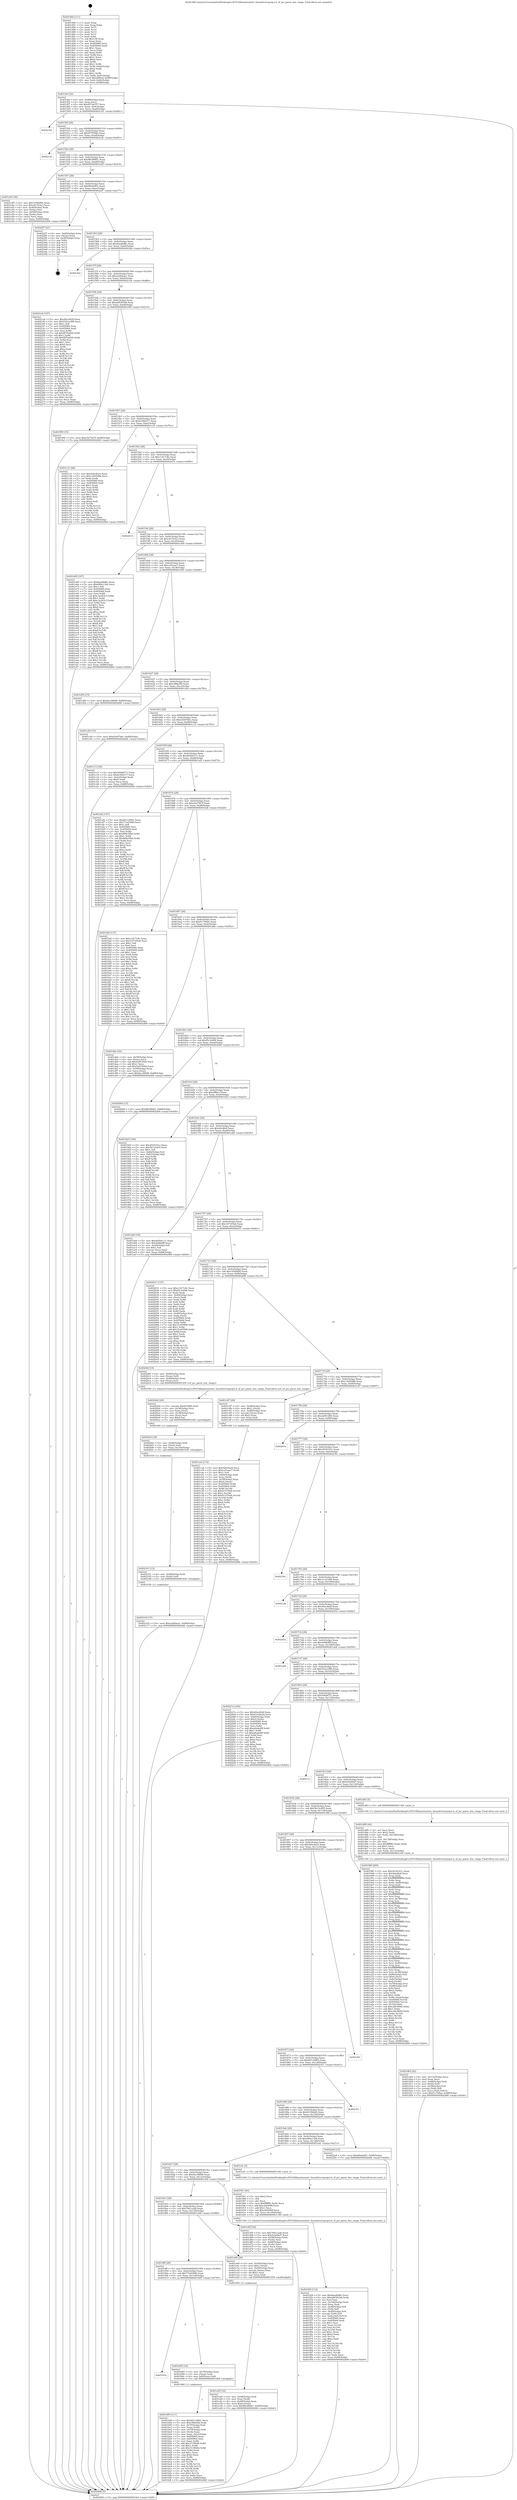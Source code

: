 digraph "0x401480" {
  label = "0x401480 (/mnt/c/Users/mathe/Desktop/tcc/POCII/binaries/extr_linuxdriverspcipci.h_of_pci_parse_bus_range_Final-ollvm.out::main(0))"
  labelloc = "t"
  node[shape=record]

  Entry [label="",width=0.3,height=0.3,shape=circle,fillcolor=black,style=filled]
  "0x4014ef" [label="{
     0x4014ef [32]\l
     | [instrs]\l
     &nbsp;&nbsp;0x4014ef \<+6\>: mov -0x88(%rbp),%eax\l
     &nbsp;&nbsp;0x4014f5 \<+2\>: mov %eax,%ecx\l
     &nbsp;&nbsp;0x4014f7 \<+6\>: sub $0x827a6357,%ecx\l
     &nbsp;&nbsp;0x4014fd \<+6\>: mov %eax,-0x9c(%rbp)\l
     &nbsp;&nbsp;0x401503 \<+6\>: mov %ecx,-0xa0(%rbp)\l
     &nbsp;&nbsp;0x401509 \<+6\>: je 0000000000402181 \<main+0xd01\>\l
  }"]
  "0x402181" [label="{
     0x402181\l
  }", style=dashed]
  "0x40150f" [label="{
     0x40150f [28]\l
     | [instrs]\l
     &nbsp;&nbsp;0x40150f \<+5\>: jmp 0000000000401514 \<main+0x94\>\l
     &nbsp;&nbsp;0x401514 \<+6\>: mov -0x9c(%rbp),%eax\l
     &nbsp;&nbsp;0x40151a \<+5\>: sub $0x877f584e,%eax\l
     &nbsp;&nbsp;0x40151f \<+6\>: mov %eax,-0xa4(%rbp)\l
     &nbsp;&nbsp;0x401525 \<+6\>: je 00000000004021dc \<main+0xd5c\>\l
  }"]
  Exit [label="",width=0.3,height=0.3,shape=circle,fillcolor=black,style=filled,peripheries=2]
  "0x4021dc" [label="{
     0x4021dc\l
  }", style=dashed]
  "0x40152b" [label="{
     0x40152b [28]\l
     | [instrs]\l
     &nbsp;&nbsp;0x40152b \<+5\>: jmp 0000000000401530 \<main+0xb0\>\l
     &nbsp;&nbsp;0x401530 \<+6\>: mov -0x9c(%rbp),%eax\l
     &nbsp;&nbsp;0x401536 \<+5\>: sub $0x88c98d01,%eax\l
     &nbsp;&nbsp;0x40153b \<+6\>: mov %eax,-0xa8(%rbp)\l
     &nbsp;&nbsp;0x401541 \<+6\>: je 0000000000401e45 \<main+0x9c5\>\l
  }"]
  "0x40210d" [label="{
     0x40210d [15]\l
     | [instrs]\l
     &nbsp;&nbsp;0x40210d \<+10\>: movl $0xa2d44aa1,-0x88(%rbp)\l
     &nbsp;&nbsp;0x402117 \<+5\>: jmp 0000000000402466 \<main+0xfe6\>\l
  }"]
  "0x401e45" [label="{
     0x401e45 [36]\l
     | [instrs]\l
     &nbsp;&nbsp;0x401e45 \<+5\>: mov $0x1456bf60,%eax\l
     &nbsp;&nbsp;0x401e4a \<+5\>: mov $0xc6c7b3a3,%ecx\l
     &nbsp;&nbsp;0x401e4f \<+4\>: mov -0x40(%rbp),%rdx\l
     &nbsp;&nbsp;0x401e53 \<+2\>: mov (%rdx),%esi\l
     &nbsp;&nbsp;0x401e55 \<+4\>: mov -0x50(%rbp),%rdx\l
     &nbsp;&nbsp;0x401e59 \<+2\>: cmp (%rdx),%esi\l
     &nbsp;&nbsp;0x401e5b \<+3\>: cmovl %ecx,%eax\l
     &nbsp;&nbsp;0x401e5e \<+6\>: mov %eax,-0x88(%rbp)\l
     &nbsp;&nbsp;0x401e64 \<+5\>: jmp 0000000000402466 \<main+0xfe6\>\l
  }"]
  "0x401547" [label="{
     0x401547 [28]\l
     | [instrs]\l
     &nbsp;&nbsp;0x401547 \<+5\>: jmp 000000000040154c \<main+0xcc\>\l
     &nbsp;&nbsp;0x40154c \<+6\>: mov -0x9c(%rbp),%eax\l
     &nbsp;&nbsp;0x401552 \<+5\>: sub $0x89a0af01,%eax\l
     &nbsp;&nbsp;0x401557 \<+6\>: mov %eax,-0xac(%rbp)\l
     &nbsp;&nbsp;0x40155d \<+6\>: je 00000000004022f7 \<main+0xe77\>\l
  }"]
  "0x402101" [label="{
     0x402101 [12]\l
     | [instrs]\l
     &nbsp;&nbsp;0x402101 \<+4\>: mov -0x48(%rbp),%rdi\l
     &nbsp;&nbsp;0x402105 \<+3\>: mov (%rdi),%rdi\l
     &nbsp;&nbsp;0x402108 \<+5\>: call 0000000000401030 \<free@plt\>\l
     | [calls]\l
     &nbsp;&nbsp;0x401030 \{1\} (unknown)\l
  }"]
  "0x4022f7" [label="{
     0x4022f7 [21]\l
     | [instrs]\l
     &nbsp;&nbsp;0x4022f7 \<+4\>: mov -0x80(%rbp),%rax\l
     &nbsp;&nbsp;0x4022fb \<+2\>: mov (%rax),%eax\l
     &nbsp;&nbsp;0x4022fd \<+4\>: lea -0x28(%rbp),%rsp\l
     &nbsp;&nbsp;0x402301 \<+1\>: pop %rbx\l
     &nbsp;&nbsp;0x402302 \<+2\>: pop %r12\l
     &nbsp;&nbsp;0x402304 \<+2\>: pop %r13\l
     &nbsp;&nbsp;0x402306 \<+2\>: pop %r14\l
     &nbsp;&nbsp;0x402308 \<+2\>: pop %r15\l
     &nbsp;&nbsp;0x40230a \<+1\>: pop %rbp\l
     &nbsp;&nbsp;0x40230b \<+1\>: ret\l
  }"]
  "0x401563" [label="{
     0x401563 [28]\l
     | [instrs]\l
     &nbsp;&nbsp;0x401563 \<+5\>: jmp 0000000000401568 \<main+0xe8\>\l
     &nbsp;&nbsp;0x401568 \<+6\>: mov -0x9c(%rbp),%eax\l
     &nbsp;&nbsp;0x40156e \<+5\>: sub $0x8aad0d8c,%eax\l
     &nbsp;&nbsp;0x401573 \<+6\>: mov %eax,-0xb0(%rbp)\l
     &nbsp;&nbsp;0x401579 \<+6\>: je 00000000004023be \<main+0xf3e\>\l
  }"]
  "0x4020ef" [label="{
     0x4020ef [18]\l
     | [instrs]\l
     &nbsp;&nbsp;0x4020ef \<+4\>: mov -0x60(%rbp),%rdi\l
     &nbsp;&nbsp;0x4020f3 \<+3\>: mov (%rdi),%rdi\l
     &nbsp;&nbsp;0x4020f6 \<+6\>: mov %eax,-0x144(%rbp)\l
     &nbsp;&nbsp;0x4020fc \<+5\>: call 0000000000401030 \<free@plt\>\l
     | [calls]\l
     &nbsp;&nbsp;0x401030 \{1\} (unknown)\l
  }"]
  "0x4023be" [label="{
     0x4023be\l
  }", style=dashed]
  "0x40157f" [label="{
     0x40157f [28]\l
     | [instrs]\l
     &nbsp;&nbsp;0x40157f \<+5\>: jmp 0000000000401584 \<main+0x104\>\l
     &nbsp;&nbsp;0x401584 \<+6\>: mov -0x9c(%rbp),%eax\l
     &nbsp;&nbsp;0x40158a \<+5\>: sub $0xa2d44aa1,%eax\l
     &nbsp;&nbsp;0x40158f \<+6\>: mov %eax,-0xb4(%rbp)\l
     &nbsp;&nbsp;0x401595 \<+6\>: je 00000000004021eb \<main+0xd6b\>\l
  }"]
  "0x4020d2" [label="{
     0x4020d2 [29]\l
     | [instrs]\l
     &nbsp;&nbsp;0x4020d2 \<+10\>: movabs $0x4030b6,%rdi\l
     &nbsp;&nbsp;0x4020dc \<+4\>: mov -0x38(%rbp),%rsi\l
     &nbsp;&nbsp;0x4020e0 \<+2\>: mov %eax,(%rsi)\l
     &nbsp;&nbsp;0x4020e2 \<+4\>: mov -0x38(%rbp),%rsi\l
     &nbsp;&nbsp;0x4020e6 \<+2\>: mov (%rsi),%esi\l
     &nbsp;&nbsp;0x4020e8 \<+2\>: mov $0x0,%al\l
     &nbsp;&nbsp;0x4020ea \<+5\>: call 0000000000401040 \<printf@plt\>\l
     | [calls]\l
     &nbsp;&nbsp;0x401040 \{1\} (unknown)\l
  }"]
  "0x4021eb" [label="{
     0x4021eb [147]\l
     | [instrs]\l
     &nbsp;&nbsp;0x4021eb \<+5\>: mov $0x40ec462f,%eax\l
     &nbsp;&nbsp;0x4021f0 \<+5\>: mov $0x5321a388,%ecx\l
     &nbsp;&nbsp;0x4021f5 \<+2\>: mov $0x1,%dl\l
     &nbsp;&nbsp;0x4021f7 \<+7\>: mov 0x405060,%esi\l
     &nbsp;&nbsp;0x4021fe \<+7\>: mov 0x405064,%edi\l
     &nbsp;&nbsp;0x402205 \<+3\>: mov %esi,%r8d\l
     &nbsp;&nbsp;0x402208 \<+7\>: sub $0xf870a694,%r8d\l
     &nbsp;&nbsp;0x40220f \<+4\>: sub $0x1,%r8d\l
     &nbsp;&nbsp;0x402213 \<+7\>: add $0xf870a694,%r8d\l
     &nbsp;&nbsp;0x40221a \<+4\>: imul %r8d,%esi\l
     &nbsp;&nbsp;0x40221e \<+3\>: and $0x1,%esi\l
     &nbsp;&nbsp;0x402221 \<+3\>: cmp $0x0,%esi\l
     &nbsp;&nbsp;0x402224 \<+4\>: sete %r9b\l
     &nbsp;&nbsp;0x402228 \<+3\>: cmp $0xa,%edi\l
     &nbsp;&nbsp;0x40222b \<+4\>: setl %r10b\l
     &nbsp;&nbsp;0x40222f \<+3\>: mov %r9b,%r11b\l
     &nbsp;&nbsp;0x402232 \<+4\>: xor $0xff,%r11b\l
     &nbsp;&nbsp;0x402236 \<+3\>: mov %r10b,%bl\l
     &nbsp;&nbsp;0x402239 \<+3\>: xor $0xff,%bl\l
     &nbsp;&nbsp;0x40223c \<+3\>: xor $0x0,%dl\l
     &nbsp;&nbsp;0x40223f \<+3\>: mov %r11b,%r14b\l
     &nbsp;&nbsp;0x402242 \<+4\>: and $0x0,%r14b\l
     &nbsp;&nbsp;0x402246 \<+3\>: and %dl,%r9b\l
     &nbsp;&nbsp;0x402249 \<+3\>: mov %bl,%r15b\l
     &nbsp;&nbsp;0x40224c \<+4\>: and $0x0,%r15b\l
     &nbsp;&nbsp;0x402250 \<+3\>: and %dl,%r10b\l
     &nbsp;&nbsp;0x402253 \<+3\>: or %r9b,%r14b\l
     &nbsp;&nbsp;0x402256 \<+3\>: or %r10b,%r15b\l
     &nbsp;&nbsp;0x402259 \<+3\>: xor %r15b,%r14b\l
     &nbsp;&nbsp;0x40225c \<+3\>: or %bl,%r11b\l
     &nbsp;&nbsp;0x40225f \<+4\>: xor $0xff,%r11b\l
     &nbsp;&nbsp;0x402263 \<+3\>: or $0x0,%dl\l
     &nbsp;&nbsp;0x402266 \<+3\>: and %dl,%r11b\l
     &nbsp;&nbsp;0x402269 \<+3\>: or %r11b,%r14b\l
     &nbsp;&nbsp;0x40226c \<+4\>: test $0x1,%r14b\l
     &nbsp;&nbsp;0x402270 \<+3\>: cmovne %ecx,%eax\l
     &nbsp;&nbsp;0x402273 \<+6\>: mov %eax,-0x88(%rbp)\l
     &nbsp;&nbsp;0x402279 \<+5\>: jmp 0000000000402466 \<main+0xfe6\>\l
  }"]
  "0x40159b" [label="{
     0x40159b [28]\l
     | [instrs]\l
     &nbsp;&nbsp;0x40159b \<+5\>: jmp 00000000004015a0 \<main+0x120\>\l
     &nbsp;&nbsp;0x4015a0 \<+6\>: mov -0x9c(%rbp),%eax\l
     &nbsp;&nbsp;0x4015a6 \<+5\>: sub $0xa69381b8,%eax\l
     &nbsp;&nbsp;0x4015ab \<+6\>: mov %eax,-0xb8(%rbp)\l
     &nbsp;&nbsp;0x4015b1 \<+6\>: je 0000000000401f99 \<main+0xb19\>\l
  }"]
  "0x401f29" [label="{
     0x401f29 [112]\l
     | [instrs]\l
     &nbsp;&nbsp;0x401f29 \<+5\>: mov $0x8aad0d8c,%ecx\l
     &nbsp;&nbsp;0x401f2e \<+5\>: mov $0xa69381b8,%edx\l
     &nbsp;&nbsp;0x401f33 \<+2\>: xor %esi,%esi\l
     &nbsp;&nbsp;0x401f35 \<+6\>: mov -0x140(%rbp),%edi\l
     &nbsp;&nbsp;0x401f3b \<+3\>: imul %eax,%edi\l
     &nbsp;&nbsp;0x401f3e \<+4\>: mov -0x48(%rbp),%r8\l
     &nbsp;&nbsp;0x401f42 \<+3\>: mov (%r8),%r8\l
     &nbsp;&nbsp;0x401f45 \<+4\>: mov -0x40(%rbp),%r9\l
     &nbsp;&nbsp;0x401f49 \<+3\>: movslq (%r9),%r9\l
     &nbsp;&nbsp;0x401f4c \<+4\>: mov %edi,(%r8,%r9,4)\l
     &nbsp;&nbsp;0x401f50 \<+7\>: mov 0x405060,%eax\l
     &nbsp;&nbsp;0x401f57 \<+7\>: mov 0x405064,%edi\l
     &nbsp;&nbsp;0x401f5e \<+3\>: sub $0x1,%esi\l
     &nbsp;&nbsp;0x401f61 \<+3\>: mov %eax,%r10d\l
     &nbsp;&nbsp;0x401f64 \<+3\>: add %esi,%r10d\l
     &nbsp;&nbsp;0x401f67 \<+4\>: imul %r10d,%eax\l
     &nbsp;&nbsp;0x401f6b \<+3\>: and $0x1,%eax\l
     &nbsp;&nbsp;0x401f6e \<+3\>: cmp $0x0,%eax\l
     &nbsp;&nbsp;0x401f71 \<+4\>: sete %r11b\l
     &nbsp;&nbsp;0x401f75 \<+3\>: cmp $0xa,%edi\l
     &nbsp;&nbsp;0x401f78 \<+3\>: setl %bl\l
     &nbsp;&nbsp;0x401f7b \<+3\>: mov %r11b,%r14b\l
     &nbsp;&nbsp;0x401f7e \<+3\>: and %bl,%r14b\l
     &nbsp;&nbsp;0x401f81 \<+3\>: xor %bl,%r11b\l
     &nbsp;&nbsp;0x401f84 \<+3\>: or %r11b,%r14b\l
     &nbsp;&nbsp;0x401f87 \<+4\>: test $0x1,%r14b\l
     &nbsp;&nbsp;0x401f8b \<+3\>: cmovne %edx,%ecx\l
     &nbsp;&nbsp;0x401f8e \<+6\>: mov %ecx,-0x88(%rbp)\l
     &nbsp;&nbsp;0x401f94 \<+5\>: jmp 0000000000402466 \<main+0xfe6\>\l
  }"]
  "0x401f99" [label="{
     0x401f99 [15]\l
     | [instrs]\l
     &nbsp;&nbsp;0x401f99 \<+10\>: movl $0xe5a75b7f,-0x88(%rbp)\l
     &nbsp;&nbsp;0x401fa3 \<+5\>: jmp 0000000000402466 \<main+0xfe6\>\l
  }"]
  "0x4015b7" [label="{
     0x4015b7 [28]\l
     | [instrs]\l
     &nbsp;&nbsp;0x4015b7 \<+5\>: jmp 00000000004015bc \<main+0x13c\>\l
     &nbsp;&nbsp;0x4015bc \<+6\>: mov -0x9c(%rbp),%eax\l
     &nbsp;&nbsp;0x4015c2 \<+5\>: sub $0xb1f6b517,%eax\l
     &nbsp;&nbsp;0x4015c7 \<+6\>: mov %eax,-0xbc(%rbp)\l
     &nbsp;&nbsp;0x4015cd \<+6\>: je 0000000000401c31 \<main+0x7b1\>\l
  }"]
  "0x401f01" [label="{
     0x401f01 [40]\l
     | [instrs]\l
     &nbsp;&nbsp;0x401f01 \<+5\>: mov $0x2,%ecx\l
     &nbsp;&nbsp;0x401f06 \<+1\>: cltd\l
     &nbsp;&nbsp;0x401f07 \<+2\>: idiv %ecx\l
     &nbsp;&nbsp;0x401f09 \<+6\>: imul $0xfffffffe,%edx,%ecx\l
     &nbsp;&nbsp;0x401f0f \<+6\>: add $0xcfa0490f,%ecx\l
     &nbsp;&nbsp;0x401f15 \<+3\>: add $0x1,%ecx\l
     &nbsp;&nbsp;0x401f18 \<+6\>: sub $0xcfa0490f,%ecx\l
     &nbsp;&nbsp;0x401f1e \<+6\>: mov %ecx,-0x140(%rbp)\l
     &nbsp;&nbsp;0x401f24 \<+5\>: call 0000000000401160 \<next_i\>\l
     | [calls]\l
     &nbsp;&nbsp;0x401160 \{1\} (/mnt/c/Users/mathe/Desktop/tcc/POCII/binaries/extr_linuxdriverspcipci.h_of_pci_parse_bus_range_Final-ollvm.out::next_i)\l
  }"]
  "0x401c31" [label="{
     0x401c31 [86]\l
     | [instrs]\l
     &nbsp;&nbsp;0x401c31 \<+5\>: mov $0x5d4c9ac0,%eax\l
     &nbsp;&nbsp;0x401c36 \<+5\>: mov $0x1c605d8b,%ecx\l
     &nbsp;&nbsp;0x401c3b \<+2\>: xor %edx,%edx\l
     &nbsp;&nbsp;0x401c3d \<+7\>: mov 0x405060,%esi\l
     &nbsp;&nbsp;0x401c44 \<+7\>: mov 0x405064,%edi\l
     &nbsp;&nbsp;0x401c4b \<+3\>: sub $0x1,%edx\l
     &nbsp;&nbsp;0x401c4e \<+3\>: mov %esi,%r8d\l
     &nbsp;&nbsp;0x401c51 \<+3\>: add %edx,%r8d\l
     &nbsp;&nbsp;0x401c54 \<+4\>: imul %r8d,%esi\l
     &nbsp;&nbsp;0x401c58 \<+3\>: and $0x1,%esi\l
     &nbsp;&nbsp;0x401c5b \<+3\>: cmp $0x0,%esi\l
     &nbsp;&nbsp;0x401c5e \<+4\>: sete %r9b\l
     &nbsp;&nbsp;0x401c62 \<+3\>: cmp $0xa,%edi\l
     &nbsp;&nbsp;0x401c65 \<+4\>: setl %r10b\l
     &nbsp;&nbsp;0x401c69 \<+3\>: mov %r9b,%r11b\l
     &nbsp;&nbsp;0x401c6c \<+3\>: and %r10b,%r11b\l
     &nbsp;&nbsp;0x401c6f \<+3\>: xor %r10b,%r9b\l
     &nbsp;&nbsp;0x401c72 \<+3\>: or %r9b,%r11b\l
     &nbsp;&nbsp;0x401c75 \<+4\>: test $0x1,%r11b\l
     &nbsp;&nbsp;0x401c79 \<+3\>: cmovne %ecx,%eax\l
     &nbsp;&nbsp;0x401c7c \<+6\>: mov %eax,-0x88(%rbp)\l
     &nbsp;&nbsp;0x401c82 \<+5\>: jmp 0000000000402466 \<main+0xfe6\>\l
  }"]
  "0x4015d3" [label="{
     0x4015d3 [28]\l
     | [instrs]\l
     &nbsp;&nbsp;0x4015d3 \<+5\>: jmp 00000000004015d8 \<main+0x158\>\l
     &nbsp;&nbsp;0x4015d8 \<+6\>: mov -0x9c(%rbp),%eax\l
     &nbsp;&nbsp;0x4015de \<+5\>: sub $0xc1417c8c,%eax\l
     &nbsp;&nbsp;0x4015e3 \<+6\>: mov %eax,-0xc0(%rbp)\l
     &nbsp;&nbsp;0x4015e9 \<+6\>: je 0000000000402414 \<main+0xf94\>\l
  }"]
  "0x401e25" [label="{
     0x401e25 [32]\l
     | [instrs]\l
     &nbsp;&nbsp;0x401e25 \<+4\>: mov -0x48(%rbp),%rdi\l
     &nbsp;&nbsp;0x401e29 \<+3\>: mov %rax,(%rdi)\l
     &nbsp;&nbsp;0x401e2c \<+4\>: mov -0x40(%rbp),%rax\l
     &nbsp;&nbsp;0x401e30 \<+6\>: movl $0x0,(%rax)\l
     &nbsp;&nbsp;0x401e36 \<+10\>: movl $0x88c98d01,-0x88(%rbp)\l
     &nbsp;&nbsp;0x401e40 \<+5\>: jmp 0000000000402466 \<main+0xfe6\>\l
  }"]
  "0x402414" [label="{
     0x402414\l
  }", style=dashed]
  "0x4015ef" [label="{
     0x4015ef [28]\l
     | [instrs]\l
     &nbsp;&nbsp;0x4015ef \<+5\>: jmp 00000000004015f4 \<main+0x174\>\l
     &nbsp;&nbsp;0x4015f4 \<+6\>: mov -0x9c(%rbp),%eax\l
     &nbsp;&nbsp;0x4015fa \<+5\>: sub $0xc6c7b3a3,%eax\l
     &nbsp;&nbsp;0x4015ff \<+6\>: mov %eax,-0xc4(%rbp)\l
     &nbsp;&nbsp;0x401605 \<+6\>: je 0000000000401e69 \<main+0x9e9\>\l
  }"]
  "0x401db4" [label="{
     0x401db4 [42]\l
     | [instrs]\l
     &nbsp;&nbsp;0x401db4 \<+6\>: mov -0x13c(%rbp),%ecx\l
     &nbsp;&nbsp;0x401dba \<+3\>: imul %eax,%ecx\l
     &nbsp;&nbsp;0x401dbd \<+4\>: mov -0x60(%rbp),%rdi\l
     &nbsp;&nbsp;0x401dc1 \<+3\>: mov (%rdi),%rdi\l
     &nbsp;&nbsp;0x401dc4 \<+4\>: mov -0x58(%rbp),%r8\l
     &nbsp;&nbsp;0x401dc8 \<+3\>: movslq (%r8),%r8\l
     &nbsp;&nbsp;0x401dcb \<+4\>: mov %ecx,(%rdi,%r8,4)\l
     &nbsp;&nbsp;0x401dcf \<+10\>: movl $0xf1c799ae,-0x88(%rbp)\l
     &nbsp;&nbsp;0x401dd9 \<+5\>: jmp 0000000000402466 \<main+0xfe6\>\l
  }"]
  "0x401e69" [label="{
     0x401e69 [147]\l
     | [instrs]\l
     &nbsp;&nbsp;0x401e69 \<+5\>: mov $0x8aad0d8c,%eax\l
     &nbsp;&nbsp;0x401e6e \<+5\>: mov $0x680e11b6,%ecx\l
     &nbsp;&nbsp;0x401e73 \<+2\>: mov $0x1,%dl\l
     &nbsp;&nbsp;0x401e75 \<+7\>: mov 0x405060,%esi\l
     &nbsp;&nbsp;0x401e7c \<+7\>: mov 0x405064,%edi\l
     &nbsp;&nbsp;0x401e83 \<+3\>: mov %esi,%r8d\l
     &nbsp;&nbsp;0x401e86 \<+7\>: sub $0xc3a363c3,%r8d\l
     &nbsp;&nbsp;0x401e8d \<+4\>: sub $0x1,%r8d\l
     &nbsp;&nbsp;0x401e91 \<+7\>: add $0xc3a363c3,%r8d\l
     &nbsp;&nbsp;0x401e98 \<+4\>: imul %r8d,%esi\l
     &nbsp;&nbsp;0x401e9c \<+3\>: and $0x1,%esi\l
     &nbsp;&nbsp;0x401e9f \<+3\>: cmp $0x0,%esi\l
     &nbsp;&nbsp;0x401ea2 \<+4\>: sete %r9b\l
     &nbsp;&nbsp;0x401ea6 \<+3\>: cmp $0xa,%edi\l
     &nbsp;&nbsp;0x401ea9 \<+4\>: setl %r10b\l
     &nbsp;&nbsp;0x401ead \<+3\>: mov %r9b,%r11b\l
     &nbsp;&nbsp;0x401eb0 \<+4\>: xor $0xff,%r11b\l
     &nbsp;&nbsp;0x401eb4 \<+3\>: mov %r10b,%bl\l
     &nbsp;&nbsp;0x401eb7 \<+3\>: xor $0xff,%bl\l
     &nbsp;&nbsp;0x401eba \<+3\>: xor $0x1,%dl\l
     &nbsp;&nbsp;0x401ebd \<+3\>: mov %r11b,%r14b\l
     &nbsp;&nbsp;0x401ec0 \<+4\>: and $0xff,%r14b\l
     &nbsp;&nbsp;0x401ec4 \<+3\>: and %dl,%r9b\l
     &nbsp;&nbsp;0x401ec7 \<+3\>: mov %bl,%r15b\l
     &nbsp;&nbsp;0x401eca \<+4\>: and $0xff,%r15b\l
     &nbsp;&nbsp;0x401ece \<+3\>: and %dl,%r10b\l
     &nbsp;&nbsp;0x401ed1 \<+3\>: or %r9b,%r14b\l
     &nbsp;&nbsp;0x401ed4 \<+3\>: or %r10b,%r15b\l
     &nbsp;&nbsp;0x401ed7 \<+3\>: xor %r15b,%r14b\l
     &nbsp;&nbsp;0x401eda \<+3\>: or %bl,%r11b\l
     &nbsp;&nbsp;0x401edd \<+4\>: xor $0xff,%r11b\l
     &nbsp;&nbsp;0x401ee1 \<+3\>: or $0x1,%dl\l
     &nbsp;&nbsp;0x401ee4 \<+3\>: and %dl,%r11b\l
     &nbsp;&nbsp;0x401ee7 \<+3\>: or %r11b,%r14b\l
     &nbsp;&nbsp;0x401eea \<+4\>: test $0x1,%r14b\l
     &nbsp;&nbsp;0x401eee \<+3\>: cmovne %ecx,%eax\l
     &nbsp;&nbsp;0x401ef1 \<+6\>: mov %eax,-0x88(%rbp)\l
     &nbsp;&nbsp;0x401ef7 \<+5\>: jmp 0000000000402466 \<main+0xfe6\>\l
  }"]
  "0x40160b" [label="{
     0x40160b [28]\l
     | [instrs]\l
     &nbsp;&nbsp;0x40160b \<+5\>: jmp 0000000000401610 \<main+0x190\>\l
     &nbsp;&nbsp;0x401610 \<+6\>: mov -0x9c(%rbp),%eax\l
     &nbsp;&nbsp;0x401616 \<+5\>: sub $0xcc91aac7,%eax\l
     &nbsp;&nbsp;0x40161b \<+6\>: mov %eax,-0xc8(%rbp)\l
     &nbsp;&nbsp;0x401621 \<+6\>: je 0000000000401d50 \<main+0x8d0\>\l
  }"]
  "0x401d88" [label="{
     0x401d88 [44]\l
     | [instrs]\l
     &nbsp;&nbsp;0x401d88 \<+2\>: xor %ecx,%ecx\l
     &nbsp;&nbsp;0x401d8a \<+5\>: mov $0x2,%edx\l
     &nbsp;&nbsp;0x401d8f \<+6\>: mov %edx,-0x138(%rbp)\l
     &nbsp;&nbsp;0x401d95 \<+1\>: cltd\l
     &nbsp;&nbsp;0x401d96 \<+6\>: mov -0x138(%rbp),%esi\l
     &nbsp;&nbsp;0x401d9c \<+2\>: idiv %esi\l
     &nbsp;&nbsp;0x401d9e \<+6\>: imul $0xfffffffe,%edx,%edx\l
     &nbsp;&nbsp;0x401da4 \<+3\>: sub $0x1,%ecx\l
     &nbsp;&nbsp;0x401da7 \<+2\>: sub %ecx,%edx\l
     &nbsp;&nbsp;0x401da9 \<+6\>: mov %edx,-0x13c(%rbp)\l
     &nbsp;&nbsp;0x401daf \<+5\>: call 0000000000401160 \<next_i\>\l
     | [calls]\l
     &nbsp;&nbsp;0x401160 \{1\} (/mnt/c/Users/mathe/Desktop/tcc/POCII/binaries/extr_linuxdriverspcipci.h_of_pci_parse_bus_range_Final-ollvm.out::next_i)\l
  }"]
  "0x401d50" [label="{
     0x401d50 [15]\l
     | [instrs]\l
     &nbsp;&nbsp;0x401d50 \<+10\>: movl $0x6ac38698,-0x88(%rbp)\l
     &nbsp;&nbsp;0x401d5a \<+5\>: jmp 0000000000402466 \<main+0xfe6\>\l
  }"]
  "0x401627" [label="{
     0x401627 [28]\l
     | [instrs]\l
     &nbsp;&nbsp;0x401627 \<+5\>: jmp 000000000040162c \<main+0x1ac\>\l
     &nbsp;&nbsp;0x40162c \<+6\>: mov -0x9c(%rbp),%eax\l
     &nbsp;&nbsp;0x401632 \<+5\>: sub $0xcf68a5fd,%eax\l
     &nbsp;&nbsp;0x401637 \<+6\>: mov %eax,-0xcc(%rbp)\l
     &nbsp;&nbsp;0x40163d \<+6\>: je 0000000000401c04 \<main+0x784\>\l
  }"]
  "0x401ca4" [label="{
     0x401ca4 [172]\l
     | [instrs]\l
     &nbsp;&nbsp;0x401ca4 \<+5\>: mov $0x5d4c9ac0,%ecx\l
     &nbsp;&nbsp;0x401ca9 \<+5\>: mov $0xcc91aac7,%edx\l
     &nbsp;&nbsp;0x401cae \<+3\>: mov $0x1,%sil\l
     &nbsp;&nbsp;0x401cb1 \<+4\>: mov -0x60(%rbp),%rdi\l
     &nbsp;&nbsp;0x401cb5 \<+3\>: mov %rax,(%rdi)\l
     &nbsp;&nbsp;0x401cb8 \<+4\>: mov -0x58(%rbp),%rax\l
     &nbsp;&nbsp;0x401cbc \<+6\>: movl $0x0,(%rax)\l
     &nbsp;&nbsp;0x401cc2 \<+8\>: mov 0x405060,%r8d\l
     &nbsp;&nbsp;0x401cca \<+8\>: mov 0x405064,%r9d\l
     &nbsp;&nbsp;0x401cd2 \<+3\>: mov %r8d,%r10d\l
     &nbsp;&nbsp;0x401cd5 \<+7\>: sub $0x811f70d4,%r10d\l
     &nbsp;&nbsp;0x401cdc \<+4\>: sub $0x1,%r10d\l
     &nbsp;&nbsp;0x401ce0 \<+7\>: add $0x811f70d4,%r10d\l
     &nbsp;&nbsp;0x401ce7 \<+4\>: imul %r10d,%r8d\l
     &nbsp;&nbsp;0x401ceb \<+4\>: and $0x1,%r8d\l
     &nbsp;&nbsp;0x401cef \<+4\>: cmp $0x0,%r8d\l
     &nbsp;&nbsp;0x401cf3 \<+4\>: sete %r11b\l
     &nbsp;&nbsp;0x401cf7 \<+4\>: cmp $0xa,%r9d\l
     &nbsp;&nbsp;0x401cfb \<+3\>: setl %bl\l
     &nbsp;&nbsp;0x401cfe \<+3\>: mov %r11b,%r14b\l
     &nbsp;&nbsp;0x401d01 \<+4\>: xor $0xff,%r14b\l
     &nbsp;&nbsp;0x401d05 \<+3\>: mov %bl,%r15b\l
     &nbsp;&nbsp;0x401d08 \<+4\>: xor $0xff,%r15b\l
     &nbsp;&nbsp;0x401d0c \<+4\>: xor $0x0,%sil\l
     &nbsp;&nbsp;0x401d10 \<+3\>: mov %r14b,%r12b\l
     &nbsp;&nbsp;0x401d13 \<+4\>: and $0x0,%r12b\l
     &nbsp;&nbsp;0x401d17 \<+3\>: and %sil,%r11b\l
     &nbsp;&nbsp;0x401d1a \<+3\>: mov %r15b,%r13b\l
     &nbsp;&nbsp;0x401d1d \<+4\>: and $0x0,%r13b\l
     &nbsp;&nbsp;0x401d21 \<+3\>: and %sil,%bl\l
     &nbsp;&nbsp;0x401d24 \<+3\>: or %r11b,%r12b\l
     &nbsp;&nbsp;0x401d27 \<+3\>: or %bl,%r13b\l
     &nbsp;&nbsp;0x401d2a \<+3\>: xor %r13b,%r12b\l
     &nbsp;&nbsp;0x401d2d \<+3\>: or %r15b,%r14b\l
     &nbsp;&nbsp;0x401d30 \<+4\>: xor $0xff,%r14b\l
     &nbsp;&nbsp;0x401d34 \<+4\>: or $0x0,%sil\l
     &nbsp;&nbsp;0x401d38 \<+3\>: and %sil,%r14b\l
     &nbsp;&nbsp;0x401d3b \<+3\>: or %r14b,%r12b\l
     &nbsp;&nbsp;0x401d3e \<+4\>: test $0x1,%r12b\l
     &nbsp;&nbsp;0x401d42 \<+3\>: cmovne %edx,%ecx\l
     &nbsp;&nbsp;0x401d45 \<+6\>: mov %ecx,-0x88(%rbp)\l
     &nbsp;&nbsp;0x401d4b \<+5\>: jmp 0000000000402466 \<main+0xfe6\>\l
  }"]
  "0x401c04" [label="{
     0x401c04 [15]\l
     | [instrs]\l
     &nbsp;&nbsp;0x401c04 \<+10\>: movl $0xd3407b0c,-0x88(%rbp)\l
     &nbsp;&nbsp;0x401c0e \<+5\>: jmp 0000000000402466 \<main+0xfe6\>\l
  }"]
  "0x401643" [label="{
     0x401643 [28]\l
     | [instrs]\l
     &nbsp;&nbsp;0x401643 \<+5\>: jmp 0000000000401648 \<main+0x1c8\>\l
     &nbsp;&nbsp;0x401648 \<+6\>: mov -0x9c(%rbp),%eax\l
     &nbsp;&nbsp;0x40164e \<+5\>: sub $0xd3407b0c,%eax\l
     &nbsp;&nbsp;0x401653 \<+6\>: mov %eax,-0xd0(%rbp)\l
     &nbsp;&nbsp;0x401659 \<+6\>: je 0000000000401c13 \<main+0x793\>\l
  }"]
  "0x401b95" [label="{
     0x401b95 [111]\l
     | [instrs]\l
     &nbsp;&nbsp;0x401b95 \<+5\>: mov $0x6011d001,%ecx\l
     &nbsp;&nbsp;0x401b9a \<+5\>: mov $0xcf68a5fd,%edx\l
     &nbsp;&nbsp;0x401b9f \<+4\>: mov -0x70(%rbp),%rdi\l
     &nbsp;&nbsp;0x401ba3 \<+2\>: mov %eax,(%rdi)\l
     &nbsp;&nbsp;0x401ba5 \<+4\>: mov -0x70(%rbp),%rdi\l
     &nbsp;&nbsp;0x401ba9 \<+2\>: mov (%rdi),%eax\l
     &nbsp;&nbsp;0x401bab \<+3\>: mov %eax,-0x2c(%rbp)\l
     &nbsp;&nbsp;0x401bae \<+7\>: mov 0x405060,%eax\l
     &nbsp;&nbsp;0x401bb5 \<+7\>: mov 0x405064,%esi\l
     &nbsp;&nbsp;0x401bbc \<+3\>: mov %eax,%r8d\l
     &nbsp;&nbsp;0x401bbf \<+7\>: add $0x311f6bfd,%r8d\l
     &nbsp;&nbsp;0x401bc6 \<+4\>: sub $0x1,%r8d\l
     &nbsp;&nbsp;0x401bca \<+7\>: sub $0x311f6bfd,%r8d\l
     &nbsp;&nbsp;0x401bd1 \<+4\>: imul %r8d,%eax\l
     &nbsp;&nbsp;0x401bd5 \<+3\>: and $0x1,%eax\l
     &nbsp;&nbsp;0x401bd8 \<+3\>: cmp $0x0,%eax\l
     &nbsp;&nbsp;0x401bdb \<+4\>: sete %r9b\l
     &nbsp;&nbsp;0x401bdf \<+3\>: cmp $0xa,%esi\l
     &nbsp;&nbsp;0x401be2 \<+4\>: setl %r10b\l
     &nbsp;&nbsp;0x401be6 \<+3\>: mov %r9b,%r11b\l
     &nbsp;&nbsp;0x401be9 \<+3\>: and %r10b,%r11b\l
     &nbsp;&nbsp;0x401bec \<+3\>: xor %r10b,%r9b\l
     &nbsp;&nbsp;0x401bef \<+3\>: or %r9b,%r11b\l
     &nbsp;&nbsp;0x401bf2 \<+4\>: test $0x1,%r11b\l
     &nbsp;&nbsp;0x401bf6 \<+3\>: cmovne %edx,%ecx\l
     &nbsp;&nbsp;0x401bf9 \<+6\>: mov %ecx,-0x88(%rbp)\l
     &nbsp;&nbsp;0x401bff \<+5\>: jmp 0000000000402466 \<main+0xfe6\>\l
  }"]
  "0x401c13" [label="{
     0x401c13 [30]\l
     | [instrs]\l
     &nbsp;&nbsp;0x401c13 \<+5\>: mov $0x5944871c,%eax\l
     &nbsp;&nbsp;0x401c18 \<+5\>: mov $0xb1f6b517,%ecx\l
     &nbsp;&nbsp;0x401c1d \<+3\>: mov -0x2c(%rbp),%edx\l
     &nbsp;&nbsp;0x401c20 \<+3\>: cmp $0x0,%edx\l
     &nbsp;&nbsp;0x401c23 \<+3\>: cmove %ecx,%eax\l
     &nbsp;&nbsp;0x401c26 \<+6\>: mov %eax,-0x88(%rbp)\l
     &nbsp;&nbsp;0x401c2c \<+5\>: jmp 0000000000402466 \<main+0xfe6\>\l
  }"]
  "0x40165f" [label="{
     0x40165f [28]\l
     | [instrs]\l
     &nbsp;&nbsp;0x40165f \<+5\>: jmp 0000000000401664 \<main+0x1e4\>\l
     &nbsp;&nbsp;0x401664 \<+6\>: mov -0x9c(%rbp),%eax\l
     &nbsp;&nbsp;0x40166a \<+5\>: sub $0xdb5bb111,%eax\l
     &nbsp;&nbsp;0x40166f \<+6\>: mov %eax,-0xd4(%rbp)\l
     &nbsp;&nbsp;0x401675 \<+6\>: je 0000000000401af2 \<main+0x672\>\l
  }"]
  "0x40191b" [label="{
     0x40191b\l
  }", style=dashed]
  "0x401af2" [label="{
     0x401af2 [147]\l
     | [instrs]\l
     &nbsp;&nbsp;0x401af2 \<+5\>: mov $0x6011d001,%eax\l
     &nbsp;&nbsp;0x401af7 \<+5\>: mov $0x77ed3486,%ecx\l
     &nbsp;&nbsp;0x401afc \<+2\>: mov $0x1,%dl\l
     &nbsp;&nbsp;0x401afe \<+7\>: mov 0x405060,%esi\l
     &nbsp;&nbsp;0x401b05 \<+7\>: mov 0x405064,%edi\l
     &nbsp;&nbsp;0x401b0c \<+3\>: mov %esi,%r8d\l
     &nbsp;&nbsp;0x401b0f \<+7\>: add $0x808c5fb0,%r8d\l
     &nbsp;&nbsp;0x401b16 \<+4\>: sub $0x1,%r8d\l
     &nbsp;&nbsp;0x401b1a \<+7\>: sub $0x808c5fb0,%r8d\l
     &nbsp;&nbsp;0x401b21 \<+4\>: imul %r8d,%esi\l
     &nbsp;&nbsp;0x401b25 \<+3\>: and $0x1,%esi\l
     &nbsp;&nbsp;0x401b28 \<+3\>: cmp $0x0,%esi\l
     &nbsp;&nbsp;0x401b2b \<+4\>: sete %r9b\l
     &nbsp;&nbsp;0x401b2f \<+3\>: cmp $0xa,%edi\l
     &nbsp;&nbsp;0x401b32 \<+4\>: setl %r10b\l
     &nbsp;&nbsp;0x401b36 \<+3\>: mov %r9b,%r11b\l
     &nbsp;&nbsp;0x401b39 \<+4\>: xor $0xff,%r11b\l
     &nbsp;&nbsp;0x401b3d \<+3\>: mov %r10b,%bl\l
     &nbsp;&nbsp;0x401b40 \<+3\>: xor $0xff,%bl\l
     &nbsp;&nbsp;0x401b43 \<+3\>: xor $0x1,%dl\l
     &nbsp;&nbsp;0x401b46 \<+3\>: mov %r11b,%r14b\l
     &nbsp;&nbsp;0x401b49 \<+4\>: and $0xff,%r14b\l
     &nbsp;&nbsp;0x401b4d \<+3\>: and %dl,%r9b\l
     &nbsp;&nbsp;0x401b50 \<+3\>: mov %bl,%r15b\l
     &nbsp;&nbsp;0x401b53 \<+4\>: and $0xff,%r15b\l
     &nbsp;&nbsp;0x401b57 \<+3\>: and %dl,%r10b\l
     &nbsp;&nbsp;0x401b5a \<+3\>: or %r9b,%r14b\l
     &nbsp;&nbsp;0x401b5d \<+3\>: or %r10b,%r15b\l
     &nbsp;&nbsp;0x401b60 \<+3\>: xor %r15b,%r14b\l
     &nbsp;&nbsp;0x401b63 \<+3\>: or %bl,%r11b\l
     &nbsp;&nbsp;0x401b66 \<+4\>: xor $0xff,%r11b\l
     &nbsp;&nbsp;0x401b6a \<+3\>: or $0x1,%dl\l
     &nbsp;&nbsp;0x401b6d \<+3\>: and %dl,%r11b\l
     &nbsp;&nbsp;0x401b70 \<+3\>: or %r11b,%r14b\l
     &nbsp;&nbsp;0x401b73 \<+4\>: test $0x1,%r14b\l
     &nbsp;&nbsp;0x401b77 \<+3\>: cmovne %ecx,%eax\l
     &nbsp;&nbsp;0x401b7a \<+6\>: mov %eax,-0x88(%rbp)\l
     &nbsp;&nbsp;0x401b80 \<+5\>: jmp 0000000000402466 \<main+0xfe6\>\l
  }"]
  "0x40167b" [label="{
     0x40167b [28]\l
     | [instrs]\l
     &nbsp;&nbsp;0x40167b \<+5\>: jmp 0000000000401680 \<main+0x200\>\l
     &nbsp;&nbsp;0x401680 \<+6\>: mov -0x9c(%rbp),%eax\l
     &nbsp;&nbsp;0x401686 \<+5\>: sub $0xe5a75b7f,%eax\l
     &nbsp;&nbsp;0x40168b \<+6\>: mov %eax,-0xd8(%rbp)\l
     &nbsp;&nbsp;0x401691 \<+6\>: je 0000000000401fa8 \<main+0xb28\>\l
  }"]
  "0x401b85" [label="{
     0x401b85 [16]\l
     | [instrs]\l
     &nbsp;&nbsp;0x401b85 \<+4\>: mov -0x78(%rbp),%rax\l
     &nbsp;&nbsp;0x401b89 \<+3\>: mov (%rax),%rax\l
     &nbsp;&nbsp;0x401b8c \<+4\>: mov 0x8(%rax),%rdi\l
     &nbsp;&nbsp;0x401b90 \<+5\>: call 0000000000401060 \<atoi@plt\>\l
     | [calls]\l
     &nbsp;&nbsp;0x401060 \{1\} (unknown)\l
  }"]
  "0x401fa8" [label="{
     0x401fa8 [137]\l
     | [instrs]\l
     &nbsp;&nbsp;0x401fa8 \<+5\>: mov $0xc1417c8c,%eax\l
     &nbsp;&nbsp;0x401fad \<+5\>: mov $0x107165a6,%ecx\l
     &nbsp;&nbsp;0x401fb2 \<+2\>: mov $0x1,%dl\l
     &nbsp;&nbsp;0x401fb4 \<+2\>: xor %esi,%esi\l
     &nbsp;&nbsp;0x401fb6 \<+7\>: mov 0x405060,%edi\l
     &nbsp;&nbsp;0x401fbd \<+8\>: mov 0x405064,%r8d\l
     &nbsp;&nbsp;0x401fc5 \<+3\>: sub $0x1,%esi\l
     &nbsp;&nbsp;0x401fc8 \<+3\>: mov %edi,%r9d\l
     &nbsp;&nbsp;0x401fcb \<+3\>: add %esi,%r9d\l
     &nbsp;&nbsp;0x401fce \<+4\>: imul %r9d,%edi\l
     &nbsp;&nbsp;0x401fd2 \<+3\>: and $0x1,%edi\l
     &nbsp;&nbsp;0x401fd5 \<+3\>: cmp $0x0,%edi\l
     &nbsp;&nbsp;0x401fd8 \<+4\>: sete %r10b\l
     &nbsp;&nbsp;0x401fdc \<+4\>: cmp $0xa,%r8d\l
     &nbsp;&nbsp;0x401fe0 \<+4\>: setl %r11b\l
     &nbsp;&nbsp;0x401fe4 \<+3\>: mov %r10b,%bl\l
     &nbsp;&nbsp;0x401fe7 \<+3\>: xor $0xff,%bl\l
     &nbsp;&nbsp;0x401fea \<+3\>: mov %r11b,%r14b\l
     &nbsp;&nbsp;0x401fed \<+4\>: xor $0xff,%r14b\l
     &nbsp;&nbsp;0x401ff1 \<+3\>: xor $0x1,%dl\l
     &nbsp;&nbsp;0x401ff4 \<+3\>: mov %bl,%r15b\l
     &nbsp;&nbsp;0x401ff7 \<+4\>: and $0xff,%r15b\l
     &nbsp;&nbsp;0x401ffb \<+3\>: and %dl,%r10b\l
     &nbsp;&nbsp;0x401ffe \<+3\>: mov %r14b,%r12b\l
     &nbsp;&nbsp;0x402001 \<+4\>: and $0xff,%r12b\l
     &nbsp;&nbsp;0x402005 \<+3\>: and %dl,%r11b\l
     &nbsp;&nbsp;0x402008 \<+3\>: or %r10b,%r15b\l
     &nbsp;&nbsp;0x40200b \<+3\>: or %r11b,%r12b\l
     &nbsp;&nbsp;0x40200e \<+3\>: xor %r12b,%r15b\l
     &nbsp;&nbsp;0x402011 \<+3\>: or %r14b,%bl\l
     &nbsp;&nbsp;0x402014 \<+3\>: xor $0xff,%bl\l
     &nbsp;&nbsp;0x402017 \<+3\>: or $0x1,%dl\l
     &nbsp;&nbsp;0x40201a \<+2\>: and %dl,%bl\l
     &nbsp;&nbsp;0x40201c \<+3\>: or %bl,%r15b\l
     &nbsp;&nbsp;0x40201f \<+4\>: test $0x1,%r15b\l
     &nbsp;&nbsp;0x402023 \<+3\>: cmovne %ecx,%eax\l
     &nbsp;&nbsp;0x402026 \<+6\>: mov %eax,-0x88(%rbp)\l
     &nbsp;&nbsp;0x40202c \<+5\>: jmp 0000000000402466 \<main+0xfe6\>\l
  }"]
  "0x401697" [label="{
     0x401697 [28]\l
     | [instrs]\l
     &nbsp;&nbsp;0x401697 \<+5\>: jmp 000000000040169c \<main+0x21c\>\l
     &nbsp;&nbsp;0x40169c \<+6\>: mov -0x9c(%rbp),%eax\l
     &nbsp;&nbsp;0x4016a2 \<+5\>: sub $0xf1c799ae,%eax\l
     &nbsp;&nbsp;0x4016a7 \<+6\>: mov %eax,-0xdc(%rbp)\l
     &nbsp;&nbsp;0x4016ad \<+6\>: je 0000000000401dde \<main+0x95e\>\l
  }"]
  "0x4018ff" [label="{
     0x4018ff [28]\l
     | [instrs]\l
     &nbsp;&nbsp;0x4018ff \<+5\>: jmp 0000000000401904 \<main+0x484\>\l
     &nbsp;&nbsp;0x401904 \<+6\>: mov -0x9c(%rbp),%eax\l
     &nbsp;&nbsp;0x40190a \<+5\>: sub $0x77ed3486,%eax\l
     &nbsp;&nbsp;0x40190f \<+6\>: mov %eax,-0x134(%rbp)\l
     &nbsp;&nbsp;0x401915 \<+6\>: je 0000000000401b85 \<main+0x705\>\l
  }"]
  "0x401dde" [label="{
     0x401dde [42]\l
     | [instrs]\l
     &nbsp;&nbsp;0x401dde \<+4\>: mov -0x58(%rbp),%rax\l
     &nbsp;&nbsp;0x401de2 \<+2\>: mov (%rax),%ecx\l
     &nbsp;&nbsp;0x401de4 \<+6\>: sub $0x5a05304d,%ecx\l
     &nbsp;&nbsp;0x401dea \<+3\>: add $0x1,%ecx\l
     &nbsp;&nbsp;0x401ded \<+6\>: add $0x5a05304d,%ecx\l
     &nbsp;&nbsp;0x401df3 \<+4\>: mov -0x58(%rbp),%rax\l
     &nbsp;&nbsp;0x401df7 \<+2\>: mov %ecx,(%rax)\l
     &nbsp;&nbsp;0x401df9 \<+10\>: movl $0x6ac38698,-0x88(%rbp)\l
     &nbsp;&nbsp;0x401e03 \<+5\>: jmp 0000000000402466 \<main+0xfe6\>\l
  }"]
  "0x4016b3" [label="{
     0x4016b3 [28]\l
     | [instrs]\l
     &nbsp;&nbsp;0x4016b3 \<+5\>: jmp 00000000004016b8 \<main+0x238\>\l
     &nbsp;&nbsp;0x4016b8 \<+6\>: mov -0x9c(%rbp),%eax\l
     &nbsp;&nbsp;0x4016be \<+5\>: sub $0xf5c3c694,%eax\l
     &nbsp;&nbsp;0x4016c3 \<+6\>: mov %eax,-0xe0(%rbp)\l
     &nbsp;&nbsp;0x4016c9 \<+6\>: je 00000000004020b0 \<main+0xc30\>\l
  }"]
  "0x401e08" [label="{
     0x401e08 [29]\l
     | [instrs]\l
     &nbsp;&nbsp;0x401e08 \<+4\>: mov -0x50(%rbp),%rax\l
     &nbsp;&nbsp;0x401e0c \<+6\>: movl $0x1,(%rax)\l
     &nbsp;&nbsp;0x401e12 \<+4\>: mov -0x50(%rbp),%rax\l
     &nbsp;&nbsp;0x401e16 \<+3\>: movslq (%rax),%rax\l
     &nbsp;&nbsp;0x401e19 \<+4\>: shl $0x2,%rax\l
     &nbsp;&nbsp;0x401e1d \<+3\>: mov %rax,%rdi\l
     &nbsp;&nbsp;0x401e20 \<+5\>: call 0000000000401050 \<malloc@plt\>\l
     | [calls]\l
     &nbsp;&nbsp;0x401050 \{1\} (unknown)\l
  }"]
  "0x4020b0" [label="{
     0x4020b0 [15]\l
     | [instrs]\l
     &nbsp;&nbsp;0x4020b0 \<+10\>: movl $0x88c98d01,-0x88(%rbp)\l
     &nbsp;&nbsp;0x4020ba \<+5\>: jmp 0000000000402466 \<main+0xfe6\>\l
  }"]
  "0x4016cf" [label="{
     0x4016cf [28]\l
     | [instrs]\l
     &nbsp;&nbsp;0x4016cf \<+5\>: jmp 00000000004016d4 \<main+0x254\>\l
     &nbsp;&nbsp;0x4016d4 \<+6\>: mov -0x9c(%rbp),%eax\l
     &nbsp;&nbsp;0x4016da \<+5\>: sub $0x2f8facf,%eax\l
     &nbsp;&nbsp;0x4016df \<+6\>: mov %eax,-0xe4(%rbp)\l
     &nbsp;&nbsp;0x4016e5 \<+6\>: je 0000000000401925 \<main+0x4a5\>\l
  }"]
  "0x4018e3" [label="{
     0x4018e3 [28]\l
     | [instrs]\l
     &nbsp;&nbsp;0x4018e3 \<+5\>: jmp 00000000004018e8 \<main+0x468\>\l
     &nbsp;&nbsp;0x4018e8 \<+6\>: mov -0x9c(%rbp),%eax\l
     &nbsp;&nbsp;0x4018ee \<+5\>: sub $0x7061caa8,%eax\l
     &nbsp;&nbsp;0x4018f3 \<+6\>: mov %eax,-0x130(%rbp)\l
     &nbsp;&nbsp;0x4018f9 \<+6\>: je 0000000000401e08 \<main+0x988\>\l
  }"]
  "0x401925" [label="{
     0x401925 [106]\l
     | [instrs]\l
     &nbsp;&nbsp;0x401925 \<+5\>: mov $0x2934161c,%eax\l
     &nbsp;&nbsp;0x40192a \<+5\>: mov $0x5b13e265,%ecx\l
     &nbsp;&nbsp;0x40192f \<+2\>: mov $0x1,%dl\l
     &nbsp;&nbsp;0x401931 \<+7\>: mov -0x82(%rbp),%sil\l
     &nbsp;&nbsp;0x401938 \<+7\>: mov -0x81(%rbp),%dil\l
     &nbsp;&nbsp;0x40193f \<+3\>: mov %sil,%r8b\l
     &nbsp;&nbsp;0x401942 \<+4\>: xor $0xff,%r8b\l
     &nbsp;&nbsp;0x401946 \<+3\>: mov %dil,%r9b\l
     &nbsp;&nbsp;0x401949 \<+4\>: xor $0xff,%r9b\l
     &nbsp;&nbsp;0x40194d \<+3\>: xor $0x1,%dl\l
     &nbsp;&nbsp;0x401950 \<+3\>: mov %r8b,%r10b\l
     &nbsp;&nbsp;0x401953 \<+4\>: and $0xff,%r10b\l
     &nbsp;&nbsp;0x401957 \<+3\>: and %dl,%sil\l
     &nbsp;&nbsp;0x40195a \<+3\>: mov %r9b,%r11b\l
     &nbsp;&nbsp;0x40195d \<+4\>: and $0xff,%r11b\l
     &nbsp;&nbsp;0x401961 \<+3\>: and %dl,%dil\l
     &nbsp;&nbsp;0x401964 \<+3\>: or %sil,%r10b\l
     &nbsp;&nbsp;0x401967 \<+3\>: or %dil,%r11b\l
     &nbsp;&nbsp;0x40196a \<+3\>: xor %r11b,%r10b\l
     &nbsp;&nbsp;0x40196d \<+3\>: or %r9b,%r8b\l
     &nbsp;&nbsp;0x401970 \<+4\>: xor $0xff,%r8b\l
     &nbsp;&nbsp;0x401974 \<+3\>: or $0x1,%dl\l
     &nbsp;&nbsp;0x401977 \<+3\>: and %dl,%r8b\l
     &nbsp;&nbsp;0x40197a \<+3\>: or %r8b,%r10b\l
     &nbsp;&nbsp;0x40197d \<+4\>: test $0x1,%r10b\l
     &nbsp;&nbsp;0x401981 \<+3\>: cmovne %ecx,%eax\l
     &nbsp;&nbsp;0x401984 \<+6\>: mov %eax,-0x88(%rbp)\l
     &nbsp;&nbsp;0x40198a \<+5\>: jmp 0000000000402466 \<main+0xfe6\>\l
  }"]
  "0x4016eb" [label="{
     0x4016eb [28]\l
     | [instrs]\l
     &nbsp;&nbsp;0x4016eb \<+5\>: jmp 00000000004016f0 \<main+0x270\>\l
     &nbsp;&nbsp;0x4016f0 \<+6\>: mov -0x9c(%rbp),%eax\l
     &nbsp;&nbsp;0x4016f6 \<+5\>: sub $0x4dcdfa9,%eax\l
     &nbsp;&nbsp;0x4016fb \<+6\>: mov %eax,-0xe8(%rbp)\l
     &nbsp;&nbsp;0x401701 \<+6\>: je 0000000000401ab6 \<main+0x636\>\l
  }"]
  "0x402466" [label="{
     0x402466 [5]\l
     | [instrs]\l
     &nbsp;&nbsp;0x402466 \<+5\>: jmp 00000000004014ef \<main+0x6f\>\l
  }"]
  "0x401480" [label="{
     0x401480 [111]\l
     | [instrs]\l
     &nbsp;&nbsp;0x401480 \<+1\>: push %rbp\l
     &nbsp;&nbsp;0x401481 \<+3\>: mov %rsp,%rbp\l
     &nbsp;&nbsp;0x401484 \<+2\>: push %r15\l
     &nbsp;&nbsp;0x401486 \<+2\>: push %r14\l
     &nbsp;&nbsp;0x401488 \<+2\>: push %r13\l
     &nbsp;&nbsp;0x40148a \<+2\>: push %r12\l
     &nbsp;&nbsp;0x40148c \<+1\>: push %rbx\l
     &nbsp;&nbsp;0x40148d \<+7\>: sub $0x138,%rsp\l
     &nbsp;&nbsp;0x401494 \<+2\>: xor %eax,%eax\l
     &nbsp;&nbsp;0x401496 \<+7\>: mov 0x405060,%ecx\l
     &nbsp;&nbsp;0x40149d \<+7\>: mov 0x405064,%edx\l
     &nbsp;&nbsp;0x4014a4 \<+3\>: sub $0x1,%eax\l
     &nbsp;&nbsp;0x4014a7 \<+3\>: mov %ecx,%r8d\l
     &nbsp;&nbsp;0x4014aa \<+3\>: add %eax,%r8d\l
     &nbsp;&nbsp;0x4014ad \<+4\>: imul %r8d,%ecx\l
     &nbsp;&nbsp;0x4014b1 \<+3\>: and $0x1,%ecx\l
     &nbsp;&nbsp;0x4014b4 \<+3\>: cmp $0x0,%ecx\l
     &nbsp;&nbsp;0x4014b7 \<+4\>: sete %r9b\l
     &nbsp;&nbsp;0x4014bb \<+4\>: and $0x1,%r9b\l
     &nbsp;&nbsp;0x4014bf \<+7\>: mov %r9b,-0x82(%rbp)\l
     &nbsp;&nbsp;0x4014c6 \<+3\>: cmp $0xa,%edx\l
     &nbsp;&nbsp;0x4014c9 \<+4\>: setl %r9b\l
     &nbsp;&nbsp;0x4014cd \<+4\>: and $0x1,%r9b\l
     &nbsp;&nbsp;0x4014d1 \<+7\>: mov %r9b,-0x81(%rbp)\l
     &nbsp;&nbsp;0x4014d8 \<+10\>: movl $0x2f8facf,-0x88(%rbp)\l
     &nbsp;&nbsp;0x4014e2 \<+6\>: mov %edi,-0x8c(%rbp)\l
     &nbsp;&nbsp;0x4014e8 \<+7\>: mov %rsi,-0x98(%rbp)\l
  }"]
  "0x401d5f" [label="{
     0x401d5f [36]\l
     | [instrs]\l
     &nbsp;&nbsp;0x401d5f \<+5\>: mov $0x7061caa8,%eax\l
     &nbsp;&nbsp;0x401d64 \<+5\>: mov $0x5a449ef7,%ecx\l
     &nbsp;&nbsp;0x401d69 \<+4\>: mov -0x58(%rbp),%rdx\l
     &nbsp;&nbsp;0x401d6d \<+2\>: mov (%rdx),%esi\l
     &nbsp;&nbsp;0x401d6f \<+4\>: mov -0x68(%rbp),%rdx\l
     &nbsp;&nbsp;0x401d73 \<+2\>: cmp (%rdx),%esi\l
     &nbsp;&nbsp;0x401d75 \<+3\>: cmovl %ecx,%eax\l
     &nbsp;&nbsp;0x401d78 \<+6\>: mov %eax,-0x88(%rbp)\l
     &nbsp;&nbsp;0x401d7e \<+5\>: jmp 0000000000402466 \<main+0xfe6\>\l
  }"]
  "0x401ab6" [label="{
     0x401ab6 [30]\l
     | [instrs]\l
     &nbsp;&nbsp;0x401ab6 \<+5\>: mov $0xdb5bb111,%eax\l
     &nbsp;&nbsp;0x401abb \<+5\>: mov $0x4efbb8ff,%ecx\l
     &nbsp;&nbsp;0x401ac0 \<+3\>: mov -0x2d(%rbp),%dl\l
     &nbsp;&nbsp;0x401ac3 \<+3\>: test $0x1,%dl\l
     &nbsp;&nbsp;0x401ac6 \<+3\>: cmovne %ecx,%eax\l
     &nbsp;&nbsp;0x401ac9 \<+6\>: mov %eax,-0x88(%rbp)\l
     &nbsp;&nbsp;0x401acf \<+5\>: jmp 0000000000402466 \<main+0xfe6\>\l
  }"]
  "0x401707" [label="{
     0x401707 [28]\l
     | [instrs]\l
     &nbsp;&nbsp;0x401707 \<+5\>: jmp 000000000040170c \<main+0x28c\>\l
     &nbsp;&nbsp;0x40170c \<+6\>: mov -0x9c(%rbp),%eax\l
     &nbsp;&nbsp;0x401712 \<+5\>: sub $0x107165a6,%eax\l
     &nbsp;&nbsp;0x401717 \<+6\>: mov %eax,-0xec(%rbp)\l
     &nbsp;&nbsp;0x40171d \<+6\>: je 0000000000402031 \<main+0xbb1\>\l
  }"]
  "0x4018c7" [label="{
     0x4018c7 [28]\l
     | [instrs]\l
     &nbsp;&nbsp;0x4018c7 \<+5\>: jmp 00000000004018cc \<main+0x44c\>\l
     &nbsp;&nbsp;0x4018cc \<+6\>: mov -0x9c(%rbp),%eax\l
     &nbsp;&nbsp;0x4018d2 \<+5\>: sub $0x6ac38698,%eax\l
     &nbsp;&nbsp;0x4018d7 \<+6\>: mov %eax,-0x12c(%rbp)\l
     &nbsp;&nbsp;0x4018dd \<+6\>: je 0000000000401d5f \<main+0x8df\>\l
  }"]
  "0x402031" [label="{
     0x402031 [127]\l
     | [instrs]\l
     &nbsp;&nbsp;0x402031 \<+5\>: mov $0xc1417c8c,%eax\l
     &nbsp;&nbsp;0x402036 \<+5\>: mov $0xf5c3c694,%ecx\l
     &nbsp;&nbsp;0x40203b \<+2\>: xor %edx,%edx\l
     &nbsp;&nbsp;0x40203d \<+4\>: mov -0x40(%rbp),%rsi\l
     &nbsp;&nbsp;0x402041 \<+2\>: mov (%rsi),%edi\l
     &nbsp;&nbsp;0x402043 \<+3\>: mov %edx,%r8d\l
     &nbsp;&nbsp;0x402046 \<+3\>: sub %edi,%r8d\l
     &nbsp;&nbsp;0x402049 \<+2\>: mov %edx,%edi\l
     &nbsp;&nbsp;0x40204b \<+3\>: sub $0x1,%edi\l
     &nbsp;&nbsp;0x40204e \<+3\>: add %edi,%r8d\l
     &nbsp;&nbsp;0x402051 \<+3\>: sub %r8d,%edx\l
     &nbsp;&nbsp;0x402054 \<+4\>: mov -0x40(%rbp),%rsi\l
     &nbsp;&nbsp;0x402058 \<+2\>: mov %edx,(%rsi)\l
     &nbsp;&nbsp;0x40205a \<+7\>: mov 0x405060,%edx\l
     &nbsp;&nbsp;0x402061 \<+7\>: mov 0x405064,%edi\l
     &nbsp;&nbsp;0x402068 \<+3\>: mov %edx,%r8d\l
     &nbsp;&nbsp;0x40206b \<+7\>: sub $0x31e65999,%r8d\l
     &nbsp;&nbsp;0x402072 \<+4\>: sub $0x1,%r8d\l
     &nbsp;&nbsp;0x402076 \<+7\>: add $0x31e65999,%r8d\l
     &nbsp;&nbsp;0x40207d \<+4\>: imul %r8d,%edx\l
     &nbsp;&nbsp;0x402081 \<+3\>: and $0x1,%edx\l
     &nbsp;&nbsp;0x402084 \<+3\>: cmp $0x0,%edx\l
     &nbsp;&nbsp;0x402087 \<+4\>: sete %r9b\l
     &nbsp;&nbsp;0x40208b \<+3\>: cmp $0xa,%edi\l
     &nbsp;&nbsp;0x40208e \<+4\>: setl %r10b\l
     &nbsp;&nbsp;0x402092 \<+3\>: mov %r9b,%r11b\l
     &nbsp;&nbsp;0x402095 \<+3\>: and %r10b,%r11b\l
     &nbsp;&nbsp;0x402098 \<+3\>: xor %r10b,%r9b\l
     &nbsp;&nbsp;0x40209b \<+3\>: or %r9b,%r11b\l
     &nbsp;&nbsp;0x40209e \<+4\>: test $0x1,%r11b\l
     &nbsp;&nbsp;0x4020a2 \<+3\>: cmovne %ecx,%eax\l
     &nbsp;&nbsp;0x4020a5 \<+6\>: mov %eax,-0x88(%rbp)\l
     &nbsp;&nbsp;0x4020ab \<+5\>: jmp 0000000000402466 \<main+0xfe6\>\l
  }"]
  "0x401723" [label="{
     0x401723 [28]\l
     | [instrs]\l
     &nbsp;&nbsp;0x401723 \<+5\>: jmp 0000000000401728 \<main+0x2a8\>\l
     &nbsp;&nbsp;0x401728 \<+6\>: mov -0x9c(%rbp),%eax\l
     &nbsp;&nbsp;0x40172e \<+5\>: sub $0x1456bf60,%eax\l
     &nbsp;&nbsp;0x401733 \<+6\>: mov %eax,-0xf0(%rbp)\l
     &nbsp;&nbsp;0x401739 \<+6\>: je 00000000004020bf \<main+0xc3f\>\l
  }"]
  "0x401efc" [label="{
     0x401efc [5]\l
     | [instrs]\l
     &nbsp;&nbsp;0x401efc \<+5\>: call 0000000000401160 \<next_i\>\l
     | [calls]\l
     &nbsp;&nbsp;0x401160 \{1\} (/mnt/c/Users/mathe/Desktop/tcc/POCII/binaries/extr_linuxdriverspcipci.h_of_pci_parse_bus_range_Final-ollvm.out::next_i)\l
  }"]
  "0x4020bf" [label="{
     0x4020bf [19]\l
     | [instrs]\l
     &nbsp;&nbsp;0x4020bf \<+4\>: mov -0x60(%rbp),%rax\l
     &nbsp;&nbsp;0x4020c3 \<+3\>: mov (%rax),%rdi\l
     &nbsp;&nbsp;0x4020c6 \<+4\>: mov -0x48(%rbp),%rax\l
     &nbsp;&nbsp;0x4020ca \<+3\>: mov (%rax),%rsi\l
     &nbsp;&nbsp;0x4020cd \<+5\>: call 0000000000401450 \<of_pci_parse_bus_range\>\l
     | [calls]\l
     &nbsp;&nbsp;0x401450 \{1\} (/mnt/c/Users/mathe/Desktop/tcc/POCII/binaries/extr_linuxdriverspcipci.h_of_pci_parse_bus_range_Final-ollvm.out::of_pci_parse_bus_range)\l
  }"]
  "0x40173f" [label="{
     0x40173f [28]\l
     | [instrs]\l
     &nbsp;&nbsp;0x40173f \<+5\>: jmp 0000000000401744 \<main+0x2c4\>\l
     &nbsp;&nbsp;0x401744 \<+6\>: mov -0x9c(%rbp),%eax\l
     &nbsp;&nbsp;0x40174a \<+5\>: sub $0x1c605d8b,%eax\l
     &nbsp;&nbsp;0x40174f \<+6\>: mov %eax,-0xf4(%rbp)\l
     &nbsp;&nbsp;0x401755 \<+6\>: je 0000000000401c87 \<main+0x807\>\l
  }"]
  "0x4018ab" [label="{
     0x4018ab [28]\l
     | [instrs]\l
     &nbsp;&nbsp;0x4018ab \<+5\>: jmp 00000000004018b0 \<main+0x430\>\l
     &nbsp;&nbsp;0x4018b0 \<+6\>: mov -0x9c(%rbp),%eax\l
     &nbsp;&nbsp;0x4018b6 \<+5\>: sub $0x680e11b6,%eax\l
     &nbsp;&nbsp;0x4018bb \<+6\>: mov %eax,-0x128(%rbp)\l
     &nbsp;&nbsp;0x4018c1 \<+6\>: je 0000000000401efc \<main+0xa7c\>\l
  }"]
  "0x401c87" [label="{
     0x401c87 [29]\l
     | [instrs]\l
     &nbsp;&nbsp;0x401c87 \<+4\>: mov -0x68(%rbp),%rax\l
     &nbsp;&nbsp;0x401c8b \<+6\>: movl $0x1,(%rax)\l
     &nbsp;&nbsp;0x401c91 \<+4\>: mov -0x68(%rbp),%rax\l
     &nbsp;&nbsp;0x401c95 \<+3\>: movslq (%rax),%rax\l
     &nbsp;&nbsp;0x401c98 \<+4\>: shl $0x2,%rax\l
     &nbsp;&nbsp;0x401c9c \<+3\>: mov %rax,%rdi\l
     &nbsp;&nbsp;0x401c9f \<+5\>: call 0000000000401050 \<malloc@plt\>\l
     | [calls]\l
     &nbsp;&nbsp;0x401050 \{1\} (unknown)\l
  }"]
  "0x40175b" [label="{
     0x40175b [28]\l
     | [instrs]\l
     &nbsp;&nbsp;0x40175b \<+5\>: jmp 0000000000401760 \<main+0x2e0\>\l
     &nbsp;&nbsp;0x401760 \<+6\>: mov -0x9c(%rbp),%eax\l
     &nbsp;&nbsp;0x401766 \<+5\>: sub $0x22f51d00,%eax\l
     &nbsp;&nbsp;0x40176b \<+6\>: mov %eax,-0xf8(%rbp)\l
     &nbsp;&nbsp;0x401771 \<+6\>: je 000000000040243e \<main+0xfbe\>\l
  }"]
  "0x4022e8" [label="{
     0x4022e8 [15]\l
     | [instrs]\l
     &nbsp;&nbsp;0x4022e8 \<+10\>: movl $0x89a0af01,-0x88(%rbp)\l
     &nbsp;&nbsp;0x4022f2 \<+5\>: jmp 0000000000402466 \<main+0xfe6\>\l
  }"]
  "0x40243e" [label="{
     0x40243e\l
  }", style=dashed]
  "0x401777" [label="{
     0x401777 [28]\l
     | [instrs]\l
     &nbsp;&nbsp;0x401777 \<+5\>: jmp 000000000040177c \<main+0x2fc\>\l
     &nbsp;&nbsp;0x40177c \<+6\>: mov -0x9c(%rbp),%eax\l
     &nbsp;&nbsp;0x401782 \<+5\>: sub $0x2934161c,%eax\l
     &nbsp;&nbsp;0x401787 \<+6\>: mov %eax,-0xfc(%rbp)\l
     &nbsp;&nbsp;0x40178d \<+6\>: je 000000000040230c \<main+0xe8c\>\l
  }"]
  "0x40188f" [label="{
     0x40188f [28]\l
     | [instrs]\l
     &nbsp;&nbsp;0x40188f \<+5\>: jmp 0000000000401894 \<main+0x414\>\l
     &nbsp;&nbsp;0x401894 \<+6\>: mov -0x9c(%rbp),%eax\l
     &nbsp;&nbsp;0x40189a \<+5\>: sub $0x631fbb24,%eax\l
     &nbsp;&nbsp;0x40189f \<+6\>: mov %eax,-0x124(%rbp)\l
     &nbsp;&nbsp;0x4018a5 \<+6\>: je 00000000004022e8 \<main+0xe68\>\l
  }"]
  "0x40230c" [label="{
     0x40230c\l
  }", style=dashed]
  "0x401793" [label="{
     0x401793 [28]\l
     | [instrs]\l
     &nbsp;&nbsp;0x401793 \<+5\>: jmp 0000000000401798 \<main+0x318\>\l
     &nbsp;&nbsp;0x401798 \<+6\>: mov -0x9c(%rbp),%eax\l
     &nbsp;&nbsp;0x40179e \<+5\>: sub $0x31c21b60,%eax\l
     &nbsp;&nbsp;0x4017a3 \<+6\>: mov %eax,-0x100(%rbp)\l
     &nbsp;&nbsp;0x4017a9 \<+6\>: je 000000000040212b \<main+0xcab\>\l
  }"]
  "0x402351" [label="{
     0x402351\l
  }", style=dashed]
  "0x40212b" [label="{
     0x40212b\l
  }", style=dashed]
  "0x4017af" [label="{
     0x4017af [28]\l
     | [instrs]\l
     &nbsp;&nbsp;0x4017af \<+5\>: jmp 00000000004017b4 \<main+0x334\>\l
     &nbsp;&nbsp;0x4017b4 \<+6\>: mov -0x9c(%rbp),%eax\l
     &nbsp;&nbsp;0x4017ba \<+5\>: sub $0x40ec462f,%eax\l
     &nbsp;&nbsp;0x4017bf \<+6\>: mov %eax,-0x104(%rbp)\l
     &nbsp;&nbsp;0x4017c5 \<+6\>: je 0000000000402452 \<main+0xfd2\>\l
  }"]
  "0x401873" [label="{
     0x401873 [28]\l
     | [instrs]\l
     &nbsp;&nbsp;0x401873 \<+5\>: jmp 0000000000401878 \<main+0x3f8\>\l
     &nbsp;&nbsp;0x401878 \<+6\>: mov -0x9c(%rbp),%eax\l
     &nbsp;&nbsp;0x40187e \<+5\>: sub $0x6011d001,%eax\l
     &nbsp;&nbsp;0x401883 \<+6\>: mov %eax,-0x120(%rbp)\l
     &nbsp;&nbsp;0x401889 \<+6\>: je 0000000000402351 \<main+0xed1\>\l
  }"]
  "0x402452" [label="{
     0x402452\l
  }", style=dashed]
  "0x4017cb" [label="{
     0x4017cb [28]\l
     | [instrs]\l
     &nbsp;&nbsp;0x4017cb \<+5\>: jmp 00000000004017d0 \<main+0x350\>\l
     &nbsp;&nbsp;0x4017d0 \<+6\>: mov -0x9c(%rbp),%eax\l
     &nbsp;&nbsp;0x4017d6 \<+5\>: sub $0x4efbb8ff,%eax\l
     &nbsp;&nbsp;0x4017db \<+6\>: mov %eax,-0x108(%rbp)\l
     &nbsp;&nbsp;0x4017e1 \<+6\>: je 0000000000401ad4 \<main+0x654\>\l
  }"]
  "0x402381" [label="{
     0x402381\l
  }", style=dashed]
  "0x401ad4" [label="{
     0x401ad4\l
  }", style=dashed]
  "0x4017e7" [label="{
     0x4017e7 [28]\l
     | [instrs]\l
     &nbsp;&nbsp;0x4017e7 \<+5\>: jmp 00000000004017ec \<main+0x36c\>\l
     &nbsp;&nbsp;0x4017ec \<+6\>: mov -0x9c(%rbp),%eax\l
     &nbsp;&nbsp;0x4017f2 \<+5\>: sub $0x5321a388,%eax\l
     &nbsp;&nbsp;0x4017f7 \<+6\>: mov %eax,-0x10c(%rbp)\l
     &nbsp;&nbsp;0x4017fd \<+6\>: je 000000000040227e \<main+0xdfe\>\l
  }"]
  "0x401857" [label="{
     0x401857 [28]\l
     | [instrs]\l
     &nbsp;&nbsp;0x401857 \<+5\>: jmp 000000000040185c \<main+0x3dc\>\l
     &nbsp;&nbsp;0x40185c \<+6\>: mov -0x9c(%rbp),%eax\l
     &nbsp;&nbsp;0x401862 \<+5\>: sub $0x5d4c9ac0,%eax\l
     &nbsp;&nbsp;0x401867 \<+6\>: mov %eax,-0x11c(%rbp)\l
     &nbsp;&nbsp;0x40186d \<+6\>: je 0000000000402381 \<main+0xf01\>\l
  }"]
  "0x40227e" [label="{
     0x40227e [106]\l
     | [instrs]\l
     &nbsp;&nbsp;0x40227e \<+5\>: mov $0x40ec462f,%eax\l
     &nbsp;&nbsp;0x402283 \<+5\>: mov $0x631fbb24,%ecx\l
     &nbsp;&nbsp;0x402288 \<+4\>: mov -0x80(%rbp),%rdx\l
     &nbsp;&nbsp;0x40228c \<+6\>: movl $0x0,(%rdx)\l
     &nbsp;&nbsp;0x402292 \<+7\>: mov 0x405060,%esi\l
     &nbsp;&nbsp;0x402299 \<+7\>: mov 0x405064,%edi\l
     &nbsp;&nbsp;0x4022a0 \<+3\>: mov %esi,%r8d\l
     &nbsp;&nbsp;0x4022a3 \<+7\>: add $0xa6eab4ff,%r8d\l
     &nbsp;&nbsp;0x4022aa \<+4\>: sub $0x1,%r8d\l
     &nbsp;&nbsp;0x4022ae \<+7\>: sub $0xa6eab4ff,%r8d\l
     &nbsp;&nbsp;0x4022b5 \<+4\>: imul %r8d,%esi\l
     &nbsp;&nbsp;0x4022b9 \<+3\>: and $0x1,%esi\l
     &nbsp;&nbsp;0x4022bc \<+3\>: cmp $0x0,%esi\l
     &nbsp;&nbsp;0x4022bf \<+4\>: sete %r9b\l
     &nbsp;&nbsp;0x4022c3 \<+3\>: cmp $0xa,%edi\l
     &nbsp;&nbsp;0x4022c6 \<+4\>: setl %r10b\l
     &nbsp;&nbsp;0x4022ca \<+3\>: mov %r9b,%r11b\l
     &nbsp;&nbsp;0x4022cd \<+3\>: and %r10b,%r11b\l
     &nbsp;&nbsp;0x4022d0 \<+3\>: xor %r10b,%r9b\l
     &nbsp;&nbsp;0x4022d3 \<+3\>: or %r9b,%r11b\l
     &nbsp;&nbsp;0x4022d6 \<+4\>: test $0x1,%r11b\l
     &nbsp;&nbsp;0x4022da \<+3\>: cmovne %ecx,%eax\l
     &nbsp;&nbsp;0x4022dd \<+6\>: mov %eax,-0x88(%rbp)\l
     &nbsp;&nbsp;0x4022e3 \<+5\>: jmp 0000000000402466 \<main+0xfe6\>\l
  }"]
  "0x401803" [label="{
     0x401803 [28]\l
     | [instrs]\l
     &nbsp;&nbsp;0x401803 \<+5\>: jmp 0000000000401808 \<main+0x388\>\l
     &nbsp;&nbsp;0x401808 \<+6\>: mov -0x9c(%rbp),%eax\l
     &nbsp;&nbsp;0x40180e \<+5\>: sub $0x5944871c,%eax\l
     &nbsp;&nbsp;0x401813 \<+6\>: mov %eax,-0x110(%rbp)\l
     &nbsp;&nbsp;0x401819 \<+6\>: je 000000000040211c \<main+0xc9c\>\l
  }"]
  "0x40198f" [label="{
     0x40198f [295]\l
     | [instrs]\l
     &nbsp;&nbsp;0x40198f \<+5\>: mov $0x2934161c,%eax\l
     &nbsp;&nbsp;0x401994 \<+5\>: mov $0x4dcdfa9,%ecx\l
     &nbsp;&nbsp;0x401999 \<+3\>: mov %rsp,%rdx\l
     &nbsp;&nbsp;0x40199c \<+4\>: add $0xfffffffffffffff0,%rdx\l
     &nbsp;&nbsp;0x4019a0 \<+3\>: mov %rdx,%rsp\l
     &nbsp;&nbsp;0x4019a3 \<+4\>: mov %rdx,-0x80(%rbp)\l
     &nbsp;&nbsp;0x4019a7 \<+3\>: mov %rsp,%rdx\l
     &nbsp;&nbsp;0x4019aa \<+4\>: add $0xfffffffffffffff0,%rdx\l
     &nbsp;&nbsp;0x4019ae \<+3\>: mov %rdx,%rsp\l
     &nbsp;&nbsp;0x4019b1 \<+3\>: mov %rsp,%rsi\l
     &nbsp;&nbsp;0x4019b4 \<+4\>: add $0xfffffffffffffff0,%rsi\l
     &nbsp;&nbsp;0x4019b8 \<+3\>: mov %rsi,%rsp\l
     &nbsp;&nbsp;0x4019bb \<+4\>: mov %rsi,-0x78(%rbp)\l
     &nbsp;&nbsp;0x4019bf \<+3\>: mov %rsp,%rsi\l
     &nbsp;&nbsp;0x4019c2 \<+4\>: add $0xfffffffffffffff0,%rsi\l
     &nbsp;&nbsp;0x4019c6 \<+3\>: mov %rsi,%rsp\l
     &nbsp;&nbsp;0x4019c9 \<+4\>: mov %rsi,-0x70(%rbp)\l
     &nbsp;&nbsp;0x4019cd \<+3\>: mov %rsp,%rsi\l
     &nbsp;&nbsp;0x4019d0 \<+4\>: add $0xfffffffffffffff0,%rsi\l
     &nbsp;&nbsp;0x4019d4 \<+3\>: mov %rsi,%rsp\l
     &nbsp;&nbsp;0x4019d7 \<+4\>: mov %rsi,-0x68(%rbp)\l
     &nbsp;&nbsp;0x4019db \<+3\>: mov %rsp,%rsi\l
     &nbsp;&nbsp;0x4019de \<+4\>: add $0xfffffffffffffff0,%rsi\l
     &nbsp;&nbsp;0x4019e2 \<+3\>: mov %rsi,%rsp\l
     &nbsp;&nbsp;0x4019e5 \<+4\>: mov %rsi,-0x60(%rbp)\l
     &nbsp;&nbsp;0x4019e9 \<+3\>: mov %rsp,%rsi\l
     &nbsp;&nbsp;0x4019ec \<+4\>: add $0xfffffffffffffff0,%rsi\l
     &nbsp;&nbsp;0x4019f0 \<+3\>: mov %rsi,%rsp\l
     &nbsp;&nbsp;0x4019f3 \<+4\>: mov %rsi,-0x58(%rbp)\l
     &nbsp;&nbsp;0x4019f7 \<+3\>: mov %rsp,%rsi\l
     &nbsp;&nbsp;0x4019fa \<+4\>: add $0xfffffffffffffff0,%rsi\l
     &nbsp;&nbsp;0x4019fe \<+3\>: mov %rsi,%rsp\l
     &nbsp;&nbsp;0x401a01 \<+4\>: mov %rsi,-0x50(%rbp)\l
     &nbsp;&nbsp;0x401a05 \<+3\>: mov %rsp,%rsi\l
     &nbsp;&nbsp;0x401a08 \<+4\>: add $0xfffffffffffffff0,%rsi\l
     &nbsp;&nbsp;0x401a0c \<+3\>: mov %rsi,%rsp\l
     &nbsp;&nbsp;0x401a0f \<+4\>: mov %rsi,-0x48(%rbp)\l
     &nbsp;&nbsp;0x401a13 \<+3\>: mov %rsp,%rsi\l
     &nbsp;&nbsp;0x401a16 \<+4\>: add $0xfffffffffffffff0,%rsi\l
     &nbsp;&nbsp;0x401a1a \<+3\>: mov %rsi,%rsp\l
     &nbsp;&nbsp;0x401a1d \<+4\>: mov %rsi,-0x40(%rbp)\l
     &nbsp;&nbsp;0x401a21 \<+3\>: mov %rsp,%rsi\l
     &nbsp;&nbsp;0x401a24 \<+4\>: add $0xfffffffffffffff0,%rsi\l
     &nbsp;&nbsp;0x401a28 \<+3\>: mov %rsi,%rsp\l
     &nbsp;&nbsp;0x401a2b \<+4\>: mov %rsi,-0x38(%rbp)\l
     &nbsp;&nbsp;0x401a2f \<+4\>: mov -0x80(%rbp),%rsi\l
     &nbsp;&nbsp;0x401a33 \<+6\>: movl $0x0,(%rsi)\l
     &nbsp;&nbsp;0x401a39 \<+6\>: mov -0x8c(%rbp),%edi\l
     &nbsp;&nbsp;0x401a3f \<+2\>: mov %edi,(%rdx)\l
     &nbsp;&nbsp;0x401a41 \<+4\>: mov -0x78(%rbp),%rsi\l
     &nbsp;&nbsp;0x401a45 \<+7\>: mov -0x98(%rbp),%r8\l
     &nbsp;&nbsp;0x401a4c \<+3\>: mov %r8,(%rsi)\l
     &nbsp;&nbsp;0x401a4f \<+3\>: cmpl $0x2,(%rdx)\l
     &nbsp;&nbsp;0x401a52 \<+4\>: setne %r9b\l
     &nbsp;&nbsp;0x401a56 \<+4\>: and $0x1,%r9b\l
     &nbsp;&nbsp;0x401a5a \<+4\>: mov %r9b,-0x2d(%rbp)\l
     &nbsp;&nbsp;0x401a5e \<+8\>: mov 0x405060,%r10d\l
     &nbsp;&nbsp;0x401a66 \<+8\>: mov 0x405064,%r11d\l
     &nbsp;&nbsp;0x401a6e \<+3\>: mov %r10d,%ebx\l
     &nbsp;&nbsp;0x401a71 \<+6\>: sub $0xc28c969d,%ebx\l
     &nbsp;&nbsp;0x401a77 \<+3\>: sub $0x1,%ebx\l
     &nbsp;&nbsp;0x401a7a \<+6\>: add $0xc28c969d,%ebx\l
     &nbsp;&nbsp;0x401a80 \<+4\>: imul %ebx,%r10d\l
     &nbsp;&nbsp;0x401a84 \<+4\>: and $0x1,%r10d\l
     &nbsp;&nbsp;0x401a88 \<+4\>: cmp $0x0,%r10d\l
     &nbsp;&nbsp;0x401a8c \<+4\>: sete %r9b\l
     &nbsp;&nbsp;0x401a90 \<+4\>: cmp $0xa,%r11d\l
     &nbsp;&nbsp;0x401a94 \<+4\>: setl %r14b\l
     &nbsp;&nbsp;0x401a98 \<+3\>: mov %r9b,%r15b\l
     &nbsp;&nbsp;0x401a9b \<+3\>: and %r14b,%r15b\l
     &nbsp;&nbsp;0x401a9e \<+3\>: xor %r14b,%r9b\l
     &nbsp;&nbsp;0x401aa1 \<+3\>: or %r9b,%r15b\l
     &nbsp;&nbsp;0x401aa4 \<+4\>: test $0x1,%r15b\l
     &nbsp;&nbsp;0x401aa8 \<+3\>: cmovne %ecx,%eax\l
     &nbsp;&nbsp;0x401aab \<+6\>: mov %eax,-0x88(%rbp)\l
     &nbsp;&nbsp;0x401ab1 \<+5\>: jmp 0000000000402466 \<main+0xfe6\>\l
  }"]
  "0x40211c" [label="{
     0x40211c\l
  }", style=dashed]
  "0x40181f" [label="{
     0x40181f [28]\l
     | [instrs]\l
     &nbsp;&nbsp;0x40181f \<+5\>: jmp 0000000000401824 \<main+0x3a4\>\l
     &nbsp;&nbsp;0x401824 \<+6\>: mov -0x9c(%rbp),%eax\l
     &nbsp;&nbsp;0x40182a \<+5\>: sub $0x5a449ef7,%eax\l
     &nbsp;&nbsp;0x40182f \<+6\>: mov %eax,-0x114(%rbp)\l
     &nbsp;&nbsp;0x401835 \<+6\>: je 0000000000401d83 \<main+0x903\>\l
  }"]
  "0x40183b" [label="{
     0x40183b [28]\l
     | [instrs]\l
     &nbsp;&nbsp;0x40183b \<+5\>: jmp 0000000000401840 \<main+0x3c0\>\l
     &nbsp;&nbsp;0x401840 \<+6\>: mov -0x9c(%rbp),%eax\l
     &nbsp;&nbsp;0x401846 \<+5\>: sub $0x5b13e265,%eax\l
     &nbsp;&nbsp;0x40184b \<+6\>: mov %eax,-0x118(%rbp)\l
     &nbsp;&nbsp;0x401851 \<+6\>: je 000000000040198f \<main+0x50f\>\l
  }"]
  "0x401d83" [label="{
     0x401d83 [5]\l
     | [instrs]\l
     &nbsp;&nbsp;0x401d83 \<+5\>: call 0000000000401160 \<next_i\>\l
     | [calls]\l
     &nbsp;&nbsp;0x401160 \{1\} (/mnt/c/Users/mathe/Desktop/tcc/POCII/binaries/extr_linuxdriverspcipci.h_of_pci_parse_bus_range_Final-ollvm.out::next_i)\l
  }"]
  Entry -> "0x401480" [label=" 1"]
  "0x4014ef" -> "0x402181" [label=" 0"]
  "0x4014ef" -> "0x40150f" [label=" 28"]
  "0x4022f7" -> Exit [label=" 1"]
  "0x40150f" -> "0x4021dc" [label=" 0"]
  "0x40150f" -> "0x40152b" [label=" 28"]
  "0x4022e8" -> "0x402466" [label=" 1"]
  "0x40152b" -> "0x401e45" [label=" 2"]
  "0x40152b" -> "0x401547" [label=" 26"]
  "0x40227e" -> "0x402466" [label=" 1"]
  "0x401547" -> "0x4022f7" [label=" 1"]
  "0x401547" -> "0x401563" [label=" 25"]
  "0x4021eb" -> "0x402466" [label=" 1"]
  "0x401563" -> "0x4023be" [label=" 0"]
  "0x401563" -> "0x40157f" [label=" 25"]
  "0x40210d" -> "0x402466" [label=" 1"]
  "0x40157f" -> "0x4021eb" [label=" 1"]
  "0x40157f" -> "0x40159b" [label=" 24"]
  "0x402101" -> "0x40210d" [label=" 1"]
  "0x40159b" -> "0x401f99" [label=" 1"]
  "0x40159b" -> "0x4015b7" [label=" 23"]
  "0x4020ef" -> "0x402101" [label=" 1"]
  "0x4015b7" -> "0x401c31" [label=" 1"]
  "0x4015b7" -> "0x4015d3" [label=" 22"]
  "0x4020d2" -> "0x4020ef" [label=" 1"]
  "0x4015d3" -> "0x402414" [label=" 0"]
  "0x4015d3" -> "0x4015ef" [label=" 22"]
  "0x4020bf" -> "0x4020d2" [label=" 1"]
  "0x4015ef" -> "0x401e69" [label=" 1"]
  "0x4015ef" -> "0x40160b" [label=" 21"]
  "0x4020b0" -> "0x402466" [label=" 1"]
  "0x40160b" -> "0x401d50" [label=" 1"]
  "0x40160b" -> "0x401627" [label=" 20"]
  "0x402031" -> "0x402466" [label=" 1"]
  "0x401627" -> "0x401c04" [label=" 1"]
  "0x401627" -> "0x401643" [label=" 19"]
  "0x401fa8" -> "0x402466" [label=" 1"]
  "0x401643" -> "0x401c13" [label=" 1"]
  "0x401643" -> "0x40165f" [label=" 18"]
  "0x401f99" -> "0x402466" [label=" 1"]
  "0x40165f" -> "0x401af2" [label=" 1"]
  "0x40165f" -> "0x40167b" [label=" 17"]
  "0x401f29" -> "0x402466" [label=" 1"]
  "0x40167b" -> "0x401fa8" [label=" 1"]
  "0x40167b" -> "0x401697" [label=" 16"]
  "0x401f01" -> "0x401f29" [label=" 1"]
  "0x401697" -> "0x401dde" [label=" 1"]
  "0x401697" -> "0x4016b3" [label=" 15"]
  "0x401e69" -> "0x402466" [label=" 1"]
  "0x4016b3" -> "0x4020b0" [label=" 1"]
  "0x4016b3" -> "0x4016cf" [label=" 14"]
  "0x401e45" -> "0x402466" [label=" 2"]
  "0x4016cf" -> "0x401925" [label=" 1"]
  "0x4016cf" -> "0x4016eb" [label=" 13"]
  "0x401925" -> "0x402466" [label=" 1"]
  "0x401480" -> "0x4014ef" [label=" 1"]
  "0x402466" -> "0x4014ef" [label=" 27"]
  "0x401e08" -> "0x401e25" [label=" 1"]
  "0x4016eb" -> "0x401ab6" [label=" 1"]
  "0x4016eb" -> "0x401707" [label=" 12"]
  "0x401dde" -> "0x402466" [label=" 1"]
  "0x401707" -> "0x402031" [label=" 1"]
  "0x401707" -> "0x401723" [label=" 11"]
  "0x401d88" -> "0x401db4" [label=" 1"]
  "0x401723" -> "0x4020bf" [label=" 1"]
  "0x401723" -> "0x40173f" [label=" 10"]
  "0x401d83" -> "0x401d88" [label=" 1"]
  "0x40173f" -> "0x401c87" [label=" 1"]
  "0x40173f" -> "0x40175b" [label=" 9"]
  "0x401d50" -> "0x402466" [label=" 1"]
  "0x40175b" -> "0x40243e" [label=" 0"]
  "0x40175b" -> "0x401777" [label=" 9"]
  "0x401ca4" -> "0x402466" [label=" 1"]
  "0x401777" -> "0x40230c" [label=" 0"]
  "0x401777" -> "0x401793" [label=" 9"]
  "0x401c31" -> "0x402466" [label=" 1"]
  "0x401793" -> "0x40212b" [label=" 0"]
  "0x401793" -> "0x4017af" [label=" 9"]
  "0x401c13" -> "0x402466" [label=" 1"]
  "0x4017af" -> "0x402452" [label=" 0"]
  "0x4017af" -> "0x4017cb" [label=" 9"]
  "0x401b95" -> "0x402466" [label=" 1"]
  "0x4017cb" -> "0x401ad4" [label=" 0"]
  "0x4017cb" -> "0x4017e7" [label=" 9"]
  "0x401b85" -> "0x401b95" [label=" 1"]
  "0x4017e7" -> "0x40227e" [label=" 1"]
  "0x4017e7" -> "0x401803" [label=" 8"]
  "0x401efc" -> "0x401f01" [label=" 1"]
  "0x401803" -> "0x40211c" [label=" 0"]
  "0x401803" -> "0x40181f" [label=" 8"]
  "0x4018e3" -> "0x4018ff" [label=" 1"]
  "0x40181f" -> "0x401d83" [label=" 1"]
  "0x40181f" -> "0x40183b" [label=" 7"]
  "0x4018e3" -> "0x401e08" [label=" 1"]
  "0x40183b" -> "0x40198f" [label=" 1"]
  "0x40183b" -> "0x401857" [label=" 6"]
  "0x4018ff" -> "0x401b85" [label=" 1"]
  "0x40198f" -> "0x402466" [label=" 1"]
  "0x401ab6" -> "0x402466" [label=" 1"]
  "0x401af2" -> "0x402466" [label=" 1"]
  "0x4018ff" -> "0x40191b" [label=" 0"]
  "0x401857" -> "0x402381" [label=" 0"]
  "0x401857" -> "0x401873" [label=" 6"]
  "0x401c04" -> "0x402466" [label=" 1"]
  "0x401873" -> "0x402351" [label=" 0"]
  "0x401873" -> "0x40188f" [label=" 6"]
  "0x401c87" -> "0x401ca4" [label=" 1"]
  "0x40188f" -> "0x4022e8" [label=" 1"]
  "0x40188f" -> "0x4018ab" [label=" 5"]
  "0x401d5f" -> "0x402466" [label=" 2"]
  "0x4018ab" -> "0x401efc" [label=" 1"]
  "0x4018ab" -> "0x4018c7" [label=" 4"]
  "0x401db4" -> "0x402466" [label=" 1"]
  "0x4018c7" -> "0x401d5f" [label=" 2"]
  "0x4018c7" -> "0x4018e3" [label=" 2"]
  "0x401e25" -> "0x402466" [label=" 1"]
}
